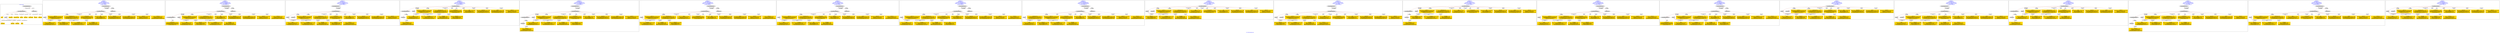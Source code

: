 digraph n0 {
fontcolor="blue"
remincross="true"
label="s27-s-the-huntington.json"
subgraph cluster_0 {
label="1-correct model"
n2[style="filled",color="white",fillcolor="lightgray",label="CulturalHeritageObject1"];
n3[shape="plaintext",style="filled",fillcolor="gold",label="date"];
n4[style="filled",color="white",fillcolor="lightgray",label="Person1"];
n5[shape="plaintext",style="filled",fillcolor="gold",label="description"];
n6[shape="plaintext",style="filled",fillcolor="gold",label="dimensions_inch"];
n7[shape="plaintext",style="filled",fillcolor="gold",label="medium"];
n8[shape="plaintext",style="filled",fillcolor="gold",label="credit_line"];
n9[shape="plaintext",style="filled",fillcolor="gold",label="Artwork_Title"];
n10[shape="plaintext",style="filled",fillcolor="gold",label="object_no"];
n11[shape="plaintext",style="filled",fillcolor="gold",label="nationality"];
n12[shape="plaintext",style="filled",fillcolor="gold",label="birth_date"];
n13[shape="plaintext",style="filled",fillcolor="gold",label="death_date"];
n14[shape="plaintext",style="filled",fillcolor="gold",label="name"];
n15[style="filled",color="white",fillcolor="lightgray",label="EuropeanaAggregation1"];
n16[style="filled",color="white",fillcolor="lightgray",label="WebResource1"];
n17[shape="plaintext",style="filled",fillcolor="gold",label="image_url"];
}
subgraph cluster_1 {
label="candidate 0\nlink coherence:1.0\nnode coherence:1.0\nconfidence:0.5548396267137661\nmapping score:0.6432798755712553\ncost:14.99948\n-precision:1.0-recall:1.0"
n19[style="filled",color="white",fillcolor="lightgray",label="CulturalHeritageObject1"];
n20[style="filled",color="white",fillcolor="lightgray",label="Person1"];
n21[style="filled",color="white",fillcolor="lightgray",label="EuropeanaAggregation1"];
n22[style="filled",color="white",fillcolor="lightgray",label="WebResource1"];
n23[shape="plaintext",style="filled",fillcolor="gold",label="object_no\n[CulturalHeritageObject,accessionNumber,0.723]\n[CulturalHeritageObject,provenance,0.249]\n[CulturalHeritageObject,extent,0.029]\n[WebResource,classLink,0.0]"];
n24[shape="plaintext",style="filled",fillcolor="gold",label="dimensions_inch\n[CulturalHeritageObject,extent,0.581]\n[CulturalHeritageObject,accessionNumber,0.179]\n[CulturalHeritageObject,medium,0.139]\n[CulturalHeritageObject,description,0.101]"];
n25[shape="plaintext",style="filled",fillcolor="gold",label="image_url\n[WebResource,classLink,0.557]\n[Document,classLink,0.305]\n[CulturalHeritageObject,medium,0.1]\n[CulturalHeritageObject,description,0.038]"];
n26[shape="plaintext",style="filled",fillcolor="gold",label="Artwork_Title\n[CulturalHeritageObject,title,0.393]\n[CulturalHeritageObject,description,0.33]\n[Person,biographicalInformation,0.176]\n[Concept,prefLabel,0.101]"];
n27[shape="plaintext",style="filled",fillcolor="gold",label="date\n[CulturalHeritageObject,created,0.574]\n[Person,dateOfBirth,0.173]\n[Person,dateOfDeath,0.155]\n[CulturalHeritageObject,title,0.097]"];
n28[shape="plaintext",style="filled",fillcolor="gold",label="name\n[Person,nameOfThePerson,0.458]\n[Document,classLink,0.207]\n[CulturalHeritageObject,provenance,0.205]\n[CulturalHeritageObject,title,0.13]"];
n29[shape="plaintext",style="filled",fillcolor="gold",label="description\n[CulturalHeritageObject,description,0.749]\n[Person,biographicalInformation,0.174]\n[CulturalHeritageObject,title,0.058]\n[CulturalHeritageObject,provenance,0.018]"];
n30[shape="plaintext",style="filled",fillcolor="gold",label="death_date\n[CulturalHeritageObject,created,0.369]\n[Person,dateOfDeath,0.318]\n[Person,dateOfBirth,0.257]\n[CulturalHeritageObject,title,0.056]"];
n31[shape="plaintext",style="filled",fillcolor="gold",label="nationality\n[Person,countryAssociatedWithThePerson,0.764]\n[Concept,prefLabel,0.104]\n[CulturalHeritageObject,provenance,0.08]\n[CulturalHeritageObject,title,0.051]"];
n32[shape="plaintext",style="filled",fillcolor="gold",label="medium\n[CulturalHeritageObject,medium,0.749]\n[CulturalHeritageObject,description,0.128]\n[CulturalHeritageObject,extent,0.072]\n[Person,biographicalInformation,0.052]"];
n33[shape="plaintext",style="filled",fillcolor="gold",label="credit_line\n[CulturalHeritageObject,provenance,0.422]\n[Document,classLink,0.229]\n[WebResource,classLink,0.2]\n[CulturalHeritageObject,description,0.149]"];
n34[shape="plaintext",style="filled",fillcolor="gold",label="birth_date\n[Person,dateOfBirth,0.369]\n[Person,dateOfDeath,0.33]\n[CulturalHeritageObject,created,0.251]\n[Person,biographicalInformation,0.05]"];
}
subgraph cluster_2 {
label="candidate 1\nlink coherence:1.0\nnode coherence:1.0\nconfidence:0.5548396267137661\nmapping score:0.6293909866823665\ncost:15.99945\n-precision:0.88-recall:0.93"
n36[style="filled",color="white",fillcolor="lightgray",label="CulturalHeritageObject1"];
n37[style="filled",color="white",fillcolor="lightgray",label="CulturalHeritageObject2"];
n38[style="filled",color="white",fillcolor="lightgray",label="Person1"];
n39[style="filled",color="white",fillcolor="lightgray",label="EuropeanaAggregation1"];
n40[style="filled",color="white",fillcolor="lightgray",label="WebResource1"];
n41[shape="plaintext",style="filled",fillcolor="gold",label="object_no\n[CulturalHeritageObject,accessionNumber,0.723]\n[CulturalHeritageObject,provenance,0.249]\n[CulturalHeritageObject,extent,0.029]\n[WebResource,classLink,0.0]"];
n42[shape="plaintext",style="filled",fillcolor="gold",label="dimensions_inch\n[CulturalHeritageObject,extent,0.581]\n[CulturalHeritageObject,accessionNumber,0.179]\n[CulturalHeritageObject,medium,0.139]\n[CulturalHeritageObject,description,0.101]"];
n43[shape="plaintext",style="filled",fillcolor="gold",label="image_url\n[WebResource,classLink,0.557]\n[Document,classLink,0.305]\n[CulturalHeritageObject,medium,0.1]\n[CulturalHeritageObject,description,0.038]"];
n44[shape="plaintext",style="filled",fillcolor="gold",label="Artwork_Title\n[CulturalHeritageObject,title,0.393]\n[CulturalHeritageObject,description,0.33]\n[Person,biographicalInformation,0.176]\n[Concept,prefLabel,0.101]"];
n45[shape="plaintext",style="filled",fillcolor="gold",label="date\n[CulturalHeritageObject,created,0.574]\n[Person,dateOfBirth,0.173]\n[Person,dateOfDeath,0.155]\n[CulturalHeritageObject,title,0.097]"];
n46[shape="plaintext",style="filled",fillcolor="gold",label="name\n[Person,nameOfThePerson,0.458]\n[Document,classLink,0.207]\n[CulturalHeritageObject,provenance,0.205]\n[CulturalHeritageObject,title,0.13]"];
n47[shape="plaintext",style="filled",fillcolor="gold",label="description\n[CulturalHeritageObject,description,0.749]\n[Person,biographicalInformation,0.174]\n[CulturalHeritageObject,title,0.058]\n[CulturalHeritageObject,provenance,0.018]"];
n48[shape="plaintext",style="filled",fillcolor="gold",label="death_date\n[CulturalHeritageObject,created,0.369]\n[Person,dateOfDeath,0.318]\n[Person,dateOfBirth,0.257]\n[CulturalHeritageObject,title,0.056]"];
n49[shape="plaintext",style="filled",fillcolor="gold",label="nationality\n[Person,countryAssociatedWithThePerson,0.764]\n[Concept,prefLabel,0.104]\n[CulturalHeritageObject,provenance,0.08]\n[CulturalHeritageObject,title,0.051]"];
n50[shape="plaintext",style="filled",fillcolor="gold",label="medium\n[CulturalHeritageObject,medium,0.749]\n[CulturalHeritageObject,description,0.128]\n[CulturalHeritageObject,extent,0.072]\n[Person,biographicalInformation,0.052]"];
n51[shape="plaintext",style="filled",fillcolor="gold",label="credit_line\n[CulturalHeritageObject,provenance,0.422]\n[Document,classLink,0.229]\n[WebResource,classLink,0.2]\n[CulturalHeritageObject,description,0.149]"];
n52[shape="plaintext",style="filled",fillcolor="gold",label="birth_date\n[Person,dateOfBirth,0.369]\n[Person,dateOfDeath,0.33]\n[CulturalHeritageObject,created,0.251]\n[Person,biographicalInformation,0.05]"];
}
subgraph cluster_3 {
label="candidate 10\nlink coherence:1.0\nnode coherence:1.0\nconfidence:0.5254094840411053\nmapping score:0.6334698280137018\ncost:14.99961\n-precision:0.73-recall:0.73"
n54[style="filled",color="white",fillcolor="lightgray",label="CulturalHeritageObject1"];
n55[style="filled",color="white",fillcolor="lightgray",label="Person1"];
n56[style="filled",color="white",fillcolor="lightgray",label="Document1"];
n57[style="filled",color="white",fillcolor="lightgray",label="EuropeanaAggregation1"];
n58[shape="plaintext",style="filled",fillcolor="gold",label="object_no\n[CulturalHeritageObject,accessionNumber,0.723]\n[CulturalHeritageObject,provenance,0.249]\n[CulturalHeritageObject,extent,0.029]\n[WebResource,classLink,0.0]"];
n59[shape="plaintext",style="filled",fillcolor="gold",label="dimensions_inch\n[CulturalHeritageObject,extent,0.581]\n[CulturalHeritageObject,accessionNumber,0.179]\n[CulturalHeritageObject,medium,0.139]\n[CulturalHeritageObject,description,0.101]"];
n60[shape="plaintext",style="filled",fillcolor="gold",label="Artwork_Title\n[CulturalHeritageObject,title,0.393]\n[CulturalHeritageObject,description,0.33]\n[Person,biographicalInformation,0.176]\n[Concept,prefLabel,0.101]"];
n61[shape="plaintext",style="filled",fillcolor="gold",label="date\n[CulturalHeritageObject,created,0.574]\n[Person,dateOfBirth,0.173]\n[Person,dateOfDeath,0.155]\n[CulturalHeritageObject,title,0.097]"];
n62[shape="plaintext",style="filled",fillcolor="gold",label="name\n[Person,nameOfThePerson,0.458]\n[Document,classLink,0.207]\n[CulturalHeritageObject,provenance,0.205]\n[CulturalHeritageObject,title,0.13]"];
n63[shape="plaintext",style="filled",fillcolor="gold",label="image_url\n[WebResource,classLink,0.557]\n[Document,classLink,0.305]\n[CulturalHeritageObject,medium,0.1]\n[CulturalHeritageObject,description,0.038]"];
n64[shape="plaintext",style="filled",fillcolor="gold",label="description\n[CulturalHeritageObject,description,0.749]\n[Person,biographicalInformation,0.174]\n[CulturalHeritageObject,title,0.058]\n[CulturalHeritageObject,provenance,0.018]"];
n65[shape="plaintext",style="filled",fillcolor="gold",label="nationality\n[Person,countryAssociatedWithThePerson,0.764]\n[Concept,prefLabel,0.104]\n[CulturalHeritageObject,provenance,0.08]\n[CulturalHeritageObject,title,0.051]"];
n66[shape="plaintext",style="filled",fillcolor="gold",label="medium\n[CulturalHeritageObject,medium,0.749]\n[CulturalHeritageObject,description,0.128]\n[CulturalHeritageObject,extent,0.072]\n[Person,biographicalInformation,0.052]"];
n67[shape="plaintext",style="filled",fillcolor="gold",label="birth_date\n[Person,dateOfBirth,0.369]\n[Person,dateOfDeath,0.33]\n[CulturalHeritageObject,created,0.251]\n[Person,biographicalInformation,0.05]"];
n68[shape="plaintext",style="filled",fillcolor="gold",label="death_date\n[CulturalHeritageObject,created,0.369]\n[Person,dateOfDeath,0.318]\n[Person,dateOfBirth,0.257]\n[CulturalHeritageObject,title,0.056]"];
n69[shape="plaintext",style="filled",fillcolor="gold",label="credit_line\n[CulturalHeritageObject,provenance,0.422]\n[Document,classLink,0.229]\n[WebResource,classLink,0.2]\n[CulturalHeritageObject,description,0.149]"];
}
subgraph cluster_4 {
label="candidate 11\nlink coherence:1.0\nnode coherence:1.0\nconfidence:0.5254094840411053\nmapping score:0.6334698280137018\ncost:14.99976\n-precision:0.67-recall:0.67"
n71[style="filled",color="white",fillcolor="lightgray",label="CulturalHeritageObject1"];
n72[style="filled",color="white",fillcolor="lightgray",label="CulturalHeritageObject2"];
n73[style="filled",color="white",fillcolor="lightgray",label="Person1"];
n74[style="filled",color="white",fillcolor="lightgray",label="Document2"];
n75[shape="plaintext",style="filled",fillcolor="gold",label="object_no\n[CulturalHeritageObject,accessionNumber,0.723]\n[CulturalHeritageObject,provenance,0.249]\n[CulturalHeritageObject,extent,0.029]\n[WebResource,classLink,0.0]"];
n76[shape="plaintext",style="filled",fillcolor="gold",label="dimensions_inch\n[CulturalHeritageObject,extent,0.581]\n[CulturalHeritageObject,accessionNumber,0.179]\n[CulturalHeritageObject,medium,0.139]\n[CulturalHeritageObject,description,0.101]"];
n77[shape="plaintext",style="filled",fillcolor="gold",label="image_url\n[WebResource,classLink,0.557]\n[Document,classLink,0.305]\n[CulturalHeritageObject,medium,0.1]\n[CulturalHeritageObject,description,0.038]"];
n78[shape="plaintext",style="filled",fillcolor="gold",label="Artwork_Title\n[CulturalHeritageObject,title,0.393]\n[CulturalHeritageObject,description,0.33]\n[Person,biographicalInformation,0.176]\n[Concept,prefLabel,0.101]"];
n79[shape="plaintext",style="filled",fillcolor="gold",label="date\n[CulturalHeritageObject,created,0.574]\n[Person,dateOfBirth,0.173]\n[Person,dateOfDeath,0.155]\n[CulturalHeritageObject,title,0.097]"];
n80[shape="plaintext",style="filled",fillcolor="gold",label="name\n[Person,nameOfThePerson,0.458]\n[Document,classLink,0.207]\n[CulturalHeritageObject,provenance,0.205]\n[CulturalHeritageObject,title,0.13]"];
n81[shape="plaintext",style="filled",fillcolor="gold",label="description\n[CulturalHeritageObject,description,0.749]\n[Person,biographicalInformation,0.174]\n[CulturalHeritageObject,title,0.058]\n[CulturalHeritageObject,provenance,0.018]"];
n82[shape="plaintext",style="filled",fillcolor="gold",label="nationality\n[Person,countryAssociatedWithThePerson,0.764]\n[Concept,prefLabel,0.104]\n[CulturalHeritageObject,provenance,0.08]\n[CulturalHeritageObject,title,0.051]"];
n83[shape="plaintext",style="filled",fillcolor="gold",label="medium\n[CulturalHeritageObject,medium,0.749]\n[CulturalHeritageObject,description,0.128]\n[CulturalHeritageObject,extent,0.072]\n[Person,biographicalInformation,0.052]"];
n84[shape="plaintext",style="filled",fillcolor="gold",label="birth_date\n[Person,dateOfBirth,0.369]\n[Person,dateOfDeath,0.33]\n[CulturalHeritageObject,created,0.251]\n[Person,biographicalInformation,0.05]"];
n85[shape="plaintext",style="filled",fillcolor="gold",label="death_date\n[CulturalHeritageObject,created,0.369]\n[Person,dateOfDeath,0.318]\n[Person,dateOfBirth,0.257]\n[CulturalHeritageObject,title,0.056]"];
n86[shape="plaintext",style="filled",fillcolor="gold",label="credit_line\n[CulturalHeritageObject,provenance,0.422]\n[Document,classLink,0.229]\n[WebResource,classLink,0.2]\n[CulturalHeritageObject,description,0.149]"];
}
subgraph cluster_5 {
label="candidate 12\nlink coherence:1.0\nnode coherence:1.0\nconfidence:0.5254094840411053\nmapping score:0.6334698280137018\ncost:15.9996\n-precision:0.69-recall:0.73"
n88[style="filled",color="white",fillcolor="lightgray",label="CulturalHeritageObject1"];
n89[style="filled",color="white",fillcolor="lightgray",label="CulturalHeritageObject2"];
n90[style="filled",color="white",fillcolor="lightgray",label="Person1"];
n91[style="filled",color="white",fillcolor="lightgray",label="Document2"];
n92[style="filled",color="white",fillcolor="lightgray",label="EuropeanaAggregation1"];
n93[shape="plaintext",style="filled",fillcolor="gold",label="object_no\n[CulturalHeritageObject,accessionNumber,0.723]\n[CulturalHeritageObject,provenance,0.249]\n[CulturalHeritageObject,extent,0.029]\n[WebResource,classLink,0.0]"];
n94[shape="plaintext",style="filled",fillcolor="gold",label="dimensions_inch\n[CulturalHeritageObject,extent,0.581]\n[CulturalHeritageObject,accessionNumber,0.179]\n[CulturalHeritageObject,medium,0.139]\n[CulturalHeritageObject,description,0.101]"];
n95[shape="plaintext",style="filled",fillcolor="gold",label="image_url\n[WebResource,classLink,0.557]\n[Document,classLink,0.305]\n[CulturalHeritageObject,medium,0.1]\n[CulturalHeritageObject,description,0.038]"];
n96[shape="plaintext",style="filled",fillcolor="gold",label="Artwork_Title\n[CulturalHeritageObject,title,0.393]\n[CulturalHeritageObject,description,0.33]\n[Person,biographicalInformation,0.176]\n[Concept,prefLabel,0.101]"];
n97[shape="plaintext",style="filled",fillcolor="gold",label="date\n[CulturalHeritageObject,created,0.574]\n[Person,dateOfBirth,0.173]\n[Person,dateOfDeath,0.155]\n[CulturalHeritageObject,title,0.097]"];
n98[shape="plaintext",style="filled",fillcolor="gold",label="name\n[Person,nameOfThePerson,0.458]\n[Document,classLink,0.207]\n[CulturalHeritageObject,provenance,0.205]\n[CulturalHeritageObject,title,0.13]"];
n99[shape="plaintext",style="filled",fillcolor="gold",label="description\n[CulturalHeritageObject,description,0.749]\n[Person,biographicalInformation,0.174]\n[CulturalHeritageObject,title,0.058]\n[CulturalHeritageObject,provenance,0.018]"];
n100[shape="plaintext",style="filled",fillcolor="gold",label="nationality\n[Person,countryAssociatedWithThePerson,0.764]\n[Concept,prefLabel,0.104]\n[CulturalHeritageObject,provenance,0.08]\n[CulturalHeritageObject,title,0.051]"];
n101[shape="plaintext",style="filled",fillcolor="gold",label="medium\n[CulturalHeritageObject,medium,0.749]\n[CulturalHeritageObject,description,0.128]\n[CulturalHeritageObject,extent,0.072]\n[Person,biographicalInformation,0.052]"];
n102[shape="plaintext",style="filled",fillcolor="gold",label="birth_date\n[Person,dateOfBirth,0.369]\n[Person,dateOfDeath,0.33]\n[CulturalHeritageObject,created,0.251]\n[Person,biographicalInformation,0.05]"];
n103[shape="plaintext",style="filled",fillcolor="gold",label="death_date\n[CulturalHeritageObject,created,0.369]\n[Person,dateOfDeath,0.318]\n[Person,dateOfBirth,0.257]\n[CulturalHeritageObject,title,0.056]"];
n104[shape="plaintext",style="filled",fillcolor="gold",label="credit_line\n[CulturalHeritageObject,provenance,0.422]\n[Document,classLink,0.229]\n[WebResource,classLink,0.2]\n[CulturalHeritageObject,description,0.149]"];
}
subgraph cluster_6 {
label="candidate 13\nlink coherence:1.0\nnode coherence:1.0\nconfidence:0.5252746589426236\nmapping score:0.6334248863142079\ncost:14.99948\n-precision:0.8-recall:0.8"
n106[style="filled",color="white",fillcolor="lightgray",label="CulturalHeritageObject1"];
n107[style="filled",color="white",fillcolor="lightgray",label="Person1"];
n108[style="filled",color="white",fillcolor="lightgray",label="EuropeanaAggregation1"];
n109[style="filled",color="white",fillcolor="lightgray",label="WebResource1"];
n110[shape="plaintext",style="filled",fillcolor="gold",label="object_no\n[CulturalHeritageObject,accessionNumber,0.723]\n[CulturalHeritageObject,provenance,0.249]\n[CulturalHeritageObject,extent,0.029]\n[WebResource,classLink,0.0]"];
n111[shape="plaintext",style="filled",fillcolor="gold",label="dimensions_inch\n[CulturalHeritageObject,extent,0.581]\n[CulturalHeritageObject,accessionNumber,0.179]\n[CulturalHeritageObject,medium,0.139]\n[CulturalHeritageObject,description,0.101]"];
n112[shape="plaintext",style="filled",fillcolor="gold",label="name\n[Person,nameOfThePerson,0.458]\n[Document,classLink,0.207]\n[CulturalHeritageObject,provenance,0.205]\n[CulturalHeritageObject,title,0.13]"];
n113[shape="plaintext",style="filled",fillcolor="gold",label="image_url\n[WebResource,classLink,0.557]\n[Document,classLink,0.305]\n[CulturalHeritageObject,medium,0.1]\n[CulturalHeritageObject,description,0.038]"];
n114[shape="plaintext",style="filled",fillcolor="gold",label="Artwork_Title\n[CulturalHeritageObject,title,0.393]\n[CulturalHeritageObject,description,0.33]\n[Person,biographicalInformation,0.176]\n[Concept,prefLabel,0.101]"];
n115[shape="plaintext",style="filled",fillcolor="gold",label="date\n[CulturalHeritageObject,created,0.574]\n[Person,dateOfBirth,0.173]\n[Person,dateOfDeath,0.155]\n[CulturalHeritageObject,title,0.097]"];
n116[shape="plaintext",style="filled",fillcolor="gold",label="description\n[CulturalHeritageObject,description,0.749]\n[Person,biographicalInformation,0.174]\n[CulturalHeritageObject,title,0.058]\n[CulturalHeritageObject,provenance,0.018]"];
n117[shape="plaintext",style="filled",fillcolor="gold",label="nationality\n[Person,countryAssociatedWithThePerson,0.764]\n[Concept,prefLabel,0.104]\n[CulturalHeritageObject,provenance,0.08]\n[CulturalHeritageObject,title,0.051]"];
n118[shape="plaintext",style="filled",fillcolor="gold",label="medium\n[CulturalHeritageObject,medium,0.749]\n[CulturalHeritageObject,description,0.128]\n[CulturalHeritageObject,extent,0.072]\n[Person,biographicalInformation,0.052]"];
n119[shape="plaintext",style="filled",fillcolor="gold",label="birth_date\n[Person,dateOfBirth,0.369]\n[Person,dateOfDeath,0.33]\n[CulturalHeritageObject,created,0.251]\n[Person,biographicalInformation,0.05]"];
n120[shape="plaintext",style="filled",fillcolor="gold",label="death_date\n[CulturalHeritageObject,created,0.369]\n[Person,dateOfDeath,0.318]\n[Person,dateOfBirth,0.257]\n[CulturalHeritageObject,title,0.056]"];
n121[shape="plaintext",style="filled",fillcolor="gold",label="credit_line\n[CulturalHeritageObject,provenance,0.422]\n[Document,classLink,0.229]\n[WebResource,classLink,0.2]\n[CulturalHeritageObject,description,0.149]"];
}
subgraph cluster_7 {
label="candidate 14\nlink coherence:1.0\nnode coherence:1.0\nconfidence:0.5241973917640442\nmapping score:0.6330657972546815\ncost:14.99948\n-precision:0.87-recall:0.87"
n123[style="filled",color="white",fillcolor="lightgray",label="CulturalHeritageObject1"];
n124[style="filled",color="white",fillcolor="lightgray",label="Person1"];
n125[style="filled",color="white",fillcolor="lightgray",label="EuropeanaAggregation1"];
n126[style="filled",color="white",fillcolor="lightgray",label="WebResource1"];
n127[shape="plaintext",style="filled",fillcolor="gold",label="object_no\n[CulturalHeritageObject,accessionNumber,0.723]\n[CulturalHeritageObject,provenance,0.249]\n[CulturalHeritageObject,extent,0.029]\n[WebResource,classLink,0.0]"];
n128[shape="plaintext",style="filled",fillcolor="gold",label="dimensions_inch\n[CulturalHeritageObject,extent,0.581]\n[CulturalHeritageObject,accessionNumber,0.179]\n[CulturalHeritageObject,medium,0.139]\n[CulturalHeritageObject,description,0.101]"];
n129[shape="plaintext",style="filled",fillcolor="gold",label="image_url\n[WebResource,classLink,0.557]\n[Document,classLink,0.305]\n[CulturalHeritageObject,medium,0.1]\n[CulturalHeritageObject,description,0.038]"];
n130[shape="plaintext",style="filled",fillcolor="gold",label="Artwork_Title\n[CulturalHeritageObject,title,0.393]\n[CulturalHeritageObject,description,0.33]\n[Person,biographicalInformation,0.176]\n[Concept,prefLabel,0.101]"];
n131[shape="plaintext",style="filled",fillcolor="gold",label="death_date\n[CulturalHeritageObject,created,0.369]\n[Person,dateOfDeath,0.318]\n[Person,dateOfBirth,0.257]\n[CulturalHeritageObject,title,0.056]"];
n132[shape="plaintext",style="filled",fillcolor="gold",label="name\n[Person,nameOfThePerson,0.458]\n[Document,classLink,0.207]\n[CulturalHeritageObject,provenance,0.205]\n[CulturalHeritageObject,title,0.13]"];
n133[shape="plaintext",style="filled",fillcolor="gold",label="description\n[CulturalHeritageObject,description,0.749]\n[Person,biographicalInformation,0.174]\n[CulturalHeritageObject,title,0.058]\n[CulturalHeritageObject,provenance,0.018]"];
n134[shape="plaintext",style="filled",fillcolor="gold",label="nationality\n[Person,countryAssociatedWithThePerson,0.764]\n[Concept,prefLabel,0.104]\n[CulturalHeritageObject,provenance,0.08]\n[CulturalHeritageObject,title,0.051]"];
n135[shape="plaintext",style="filled",fillcolor="gold",label="medium\n[CulturalHeritageObject,medium,0.749]\n[CulturalHeritageObject,description,0.128]\n[CulturalHeritageObject,extent,0.072]\n[Person,biographicalInformation,0.052]"];
n136[shape="plaintext",style="filled",fillcolor="gold",label="date\n[CulturalHeritageObject,created,0.574]\n[Person,dateOfBirth,0.173]\n[Person,dateOfDeath,0.155]\n[CulturalHeritageObject,title,0.097]"];
n137[shape="plaintext",style="filled",fillcolor="gold",label="credit_line\n[CulturalHeritageObject,provenance,0.422]\n[Document,classLink,0.229]\n[WebResource,classLink,0.2]\n[CulturalHeritageObject,description,0.149]"];
n138[shape="plaintext",style="filled",fillcolor="gold",label="birth_date\n[Person,dateOfBirth,0.369]\n[Person,dateOfDeath,0.33]\n[CulturalHeritageObject,created,0.251]\n[Person,biographicalInformation,0.05]"];
}
subgraph cluster_8 {
label="candidate 15\nlink coherence:1.0\nnode coherence:1.0\nconfidence:0.5223919887012313\nmapping score:0.6324639962337438\ncost:14.99948\n-precision:0.8-recall:0.8"
n140[style="filled",color="white",fillcolor="lightgray",label="CulturalHeritageObject1"];
n141[style="filled",color="white",fillcolor="lightgray",label="Person1"];
n142[style="filled",color="white",fillcolor="lightgray",label="EuropeanaAggregation1"];
n143[style="filled",color="white",fillcolor="lightgray",label="WebResource1"];
n144[shape="plaintext",style="filled",fillcolor="gold",label="object_no\n[CulturalHeritageObject,accessionNumber,0.723]\n[CulturalHeritageObject,provenance,0.249]\n[CulturalHeritageObject,extent,0.029]\n[WebResource,classLink,0.0]"];
n145[shape="plaintext",style="filled",fillcolor="gold",label="dimensions_inch\n[CulturalHeritageObject,extent,0.581]\n[CulturalHeritageObject,accessionNumber,0.179]\n[CulturalHeritageObject,medium,0.139]\n[CulturalHeritageObject,description,0.101]"];
n146[shape="plaintext",style="filled",fillcolor="gold",label="image_url\n[WebResource,classLink,0.557]\n[Document,classLink,0.305]\n[CulturalHeritageObject,medium,0.1]\n[CulturalHeritageObject,description,0.038]"];
n147[shape="plaintext",style="filled",fillcolor="gold",label="Artwork_Title\n[CulturalHeritageObject,title,0.393]\n[CulturalHeritageObject,description,0.33]\n[Person,biographicalInformation,0.176]\n[Concept,prefLabel,0.101]"];
n148[shape="plaintext",style="filled",fillcolor="gold",label="death_date\n[CulturalHeritageObject,created,0.369]\n[Person,dateOfDeath,0.318]\n[Person,dateOfBirth,0.257]\n[CulturalHeritageObject,title,0.056]"];
n149[shape="plaintext",style="filled",fillcolor="gold",label="name\n[Person,nameOfThePerson,0.458]\n[Document,classLink,0.207]\n[CulturalHeritageObject,provenance,0.205]\n[CulturalHeritageObject,title,0.13]"];
n150[shape="plaintext",style="filled",fillcolor="gold",label="description\n[CulturalHeritageObject,description,0.749]\n[Person,biographicalInformation,0.174]\n[CulturalHeritageObject,title,0.058]\n[CulturalHeritageObject,provenance,0.018]"];
n151[shape="plaintext",style="filled",fillcolor="gold",label="nationality\n[Person,countryAssociatedWithThePerson,0.764]\n[Concept,prefLabel,0.104]\n[CulturalHeritageObject,provenance,0.08]\n[CulturalHeritageObject,title,0.051]"];
n152[shape="plaintext",style="filled",fillcolor="gold",label="medium\n[CulturalHeritageObject,medium,0.749]\n[CulturalHeritageObject,description,0.128]\n[CulturalHeritageObject,extent,0.072]\n[Person,biographicalInformation,0.052]"];
n153[shape="plaintext",style="filled",fillcolor="gold",label="birth_date\n[Person,dateOfBirth,0.369]\n[Person,dateOfDeath,0.33]\n[CulturalHeritageObject,created,0.251]\n[Person,biographicalInformation,0.05]"];
n154[shape="plaintext",style="filled",fillcolor="gold",label="date\n[CulturalHeritageObject,created,0.574]\n[Person,dateOfBirth,0.173]\n[Person,dateOfDeath,0.155]\n[CulturalHeritageObject,title,0.097]"];
n155[shape="plaintext",style="filled",fillcolor="gold",label="credit_line\n[CulturalHeritageObject,provenance,0.422]\n[Document,classLink,0.229]\n[WebResource,classLink,0.2]\n[CulturalHeritageObject,description,0.149]"];
}
subgraph cluster_9 {
label="candidate 16\nlink coherence:1.0\nnode coherence:1.0\nconfidence:0.5153369869828089\nmapping score:0.6301123289942696\ncost:14.99948\n-precision:0.93-recall:0.93"
n157[style="filled",color="white",fillcolor="lightgray",label="CulturalHeritageObject1"];
n158[style="filled",color="white",fillcolor="lightgray",label="Person1"];
n159[style="filled",color="white",fillcolor="lightgray",label="EuropeanaAggregation1"];
n160[style="filled",color="white",fillcolor="lightgray",label="WebResource1"];
n161[shape="plaintext",style="filled",fillcolor="gold",label="dimensions_inch\n[CulturalHeritageObject,extent,0.581]\n[CulturalHeritageObject,accessionNumber,0.179]\n[CulturalHeritageObject,medium,0.139]\n[CulturalHeritageObject,description,0.101]"];
n162[shape="plaintext",style="filled",fillcolor="gold",label="object_no\n[CulturalHeritageObject,accessionNumber,0.723]\n[CulturalHeritageObject,provenance,0.249]\n[CulturalHeritageObject,extent,0.029]\n[WebResource,classLink,0.0]"];
n163[shape="plaintext",style="filled",fillcolor="gold",label="image_url\n[WebResource,classLink,0.557]\n[Document,classLink,0.305]\n[CulturalHeritageObject,medium,0.1]\n[CulturalHeritageObject,description,0.038]"];
n164[shape="plaintext",style="filled",fillcolor="gold",label="Artwork_Title\n[CulturalHeritageObject,title,0.393]\n[CulturalHeritageObject,description,0.33]\n[Person,biographicalInformation,0.176]\n[Concept,prefLabel,0.101]"];
n165[shape="plaintext",style="filled",fillcolor="gold",label="date\n[CulturalHeritageObject,created,0.574]\n[Person,dateOfBirth,0.173]\n[Person,dateOfDeath,0.155]\n[CulturalHeritageObject,title,0.097]"];
n166[shape="plaintext",style="filled",fillcolor="gold",label="name\n[Person,nameOfThePerson,0.458]\n[Document,classLink,0.207]\n[CulturalHeritageObject,provenance,0.205]\n[CulturalHeritageObject,title,0.13]"];
n167[shape="plaintext",style="filled",fillcolor="gold",label="description\n[CulturalHeritageObject,description,0.749]\n[Person,biographicalInformation,0.174]\n[CulturalHeritageObject,title,0.058]\n[CulturalHeritageObject,provenance,0.018]"];
n168[shape="plaintext",style="filled",fillcolor="gold",label="death_date\n[CulturalHeritageObject,created,0.369]\n[Person,dateOfDeath,0.318]\n[Person,dateOfBirth,0.257]\n[CulturalHeritageObject,title,0.056]"];
n169[shape="plaintext",style="filled",fillcolor="gold",label="nationality\n[Person,countryAssociatedWithThePerson,0.764]\n[Concept,prefLabel,0.104]\n[CulturalHeritageObject,provenance,0.08]\n[CulturalHeritageObject,title,0.051]"];
n170[shape="plaintext",style="filled",fillcolor="gold",label="medium\n[CulturalHeritageObject,medium,0.749]\n[CulturalHeritageObject,description,0.128]\n[CulturalHeritageObject,extent,0.072]\n[Person,biographicalInformation,0.052]"];
n171[shape="plaintext",style="filled",fillcolor="gold",label="credit_line\n[CulturalHeritageObject,provenance,0.422]\n[Document,classLink,0.229]\n[WebResource,classLink,0.2]\n[CulturalHeritageObject,description,0.149]"];
n172[shape="plaintext",style="filled",fillcolor="gold",label="birth_date\n[Person,dateOfBirth,0.369]\n[Person,dateOfDeath,0.33]\n[CulturalHeritageObject,created,0.251]\n[Person,biographicalInformation,0.05]"];
}
subgraph cluster_10 {
label="candidate 17\nlink coherence:1.0\nnode coherence:1.0\nconfidence:0.512680152203956\nmapping score:0.6292267174013187\ncost:13.99977\n-precision:0.79-recall:0.73"
n174[style="filled",color="white",fillcolor="lightgray",label="CulturalHeritageObject1"];
n175[style="filled",color="white",fillcolor="lightgray",label="Person1"];
n176[style="filled",color="white",fillcolor="lightgray",label="Document1"];
n177[shape="plaintext",style="filled",fillcolor="gold",label="object_no\n[CulturalHeritageObject,accessionNumber,0.723]\n[CulturalHeritageObject,provenance,0.249]\n[CulturalHeritageObject,extent,0.029]\n[WebResource,classLink,0.0]"];
n178[shape="plaintext",style="filled",fillcolor="gold",label="dimensions_inch\n[CulturalHeritageObject,extent,0.581]\n[CulturalHeritageObject,accessionNumber,0.179]\n[CulturalHeritageObject,medium,0.139]\n[CulturalHeritageObject,description,0.101]"];
n179[shape="plaintext",style="filled",fillcolor="gold",label="name\n[Person,nameOfThePerson,0.458]\n[Document,classLink,0.207]\n[CulturalHeritageObject,provenance,0.205]\n[CulturalHeritageObject,title,0.13]"];
n180[shape="plaintext",style="filled",fillcolor="gold",label="Artwork_Title\n[CulturalHeritageObject,title,0.393]\n[CulturalHeritageObject,description,0.33]\n[Person,biographicalInformation,0.176]\n[Concept,prefLabel,0.101]"];
n181[shape="plaintext",style="filled",fillcolor="gold",label="date\n[CulturalHeritageObject,created,0.574]\n[Person,dateOfBirth,0.173]\n[Person,dateOfDeath,0.155]\n[CulturalHeritageObject,title,0.097]"];
n182[shape="plaintext",style="filled",fillcolor="gold",label="image_url\n[WebResource,classLink,0.557]\n[Document,classLink,0.305]\n[CulturalHeritageObject,medium,0.1]\n[CulturalHeritageObject,description,0.038]"];
n183[shape="plaintext",style="filled",fillcolor="gold",label="description\n[CulturalHeritageObject,description,0.749]\n[Person,biographicalInformation,0.174]\n[CulturalHeritageObject,title,0.058]\n[CulturalHeritageObject,provenance,0.018]"];
n184[shape="plaintext",style="filled",fillcolor="gold",label="death_date\n[CulturalHeritageObject,created,0.369]\n[Person,dateOfDeath,0.318]\n[Person,dateOfBirth,0.257]\n[CulturalHeritageObject,title,0.056]"];
n185[shape="plaintext",style="filled",fillcolor="gold",label="nationality\n[Person,countryAssociatedWithThePerson,0.764]\n[Concept,prefLabel,0.104]\n[CulturalHeritageObject,provenance,0.08]\n[CulturalHeritageObject,title,0.051]"];
n186[shape="plaintext",style="filled",fillcolor="gold",label="medium\n[CulturalHeritageObject,medium,0.749]\n[CulturalHeritageObject,description,0.128]\n[CulturalHeritageObject,extent,0.072]\n[Person,biographicalInformation,0.052]"];
n187[shape="plaintext",style="filled",fillcolor="gold",label="credit_line\n[CulturalHeritageObject,provenance,0.422]\n[Document,classLink,0.229]\n[WebResource,classLink,0.2]\n[CulturalHeritageObject,description,0.149]"];
n188[shape="plaintext",style="filled",fillcolor="gold",label="birth_date\n[Person,dateOfBirth,0.369]\n[Person,dateOfDeath,0.33]\n[CulturalHeritageObject,created,0.251]\n[Person,biographicalInformation,0.05]"];
}
subgraph cluster_11 {
label="candidate 18\nlink coherence:1.0\nnode coherence:1.0\nconfidence:0.512680152203956\nmapping score:0.6292267174013187\ncost:14.99961\n-precision:0.8-recall:0.8"
n190[style="filled",color="white",fillcolor="lightgray",label="CulturalHeritageObject1"];
n191[style="filled",color="white",fillcolor="lightgray",label="Person1"];
n192[style="filled",color="white",fillcolor="lightgray",label="Document1"];
n193[style="filled",color="white",fillcolor="lightgray",label="EuropeanaAggregation1"];
n194[shape="plaintext",style="filled",fillcolor="gold",label="object_no\n[CulturalHeritageObject,accessionNumber,0.723]\n[CulturalHeritageObject,provenance,0.249]\n[CulturalHeritageObject,extent,0.029]\n[WebResource,classLink,0.0]"];
n195[shape="plaintext",style="filled",fillcolor="gold",label="dimensions_inch\n[CulturalHeritageObject,extent,0.581]\n[CulturalHeritageObject,accessionNumber,0.179]\n[CulturalHeritageObject,medium,0.139]\n[CulturalHeritageObject,description,0.101]"];
n196[shape="plaintext",style="filled",fillcolor="gold",label="name\n[Person,nameOfThePerson,0.458]\n[Document,classLink,0.207]\n[CulturalHeritageObject,provenance,0.205]\n[CulturalHeritageObject,title,0.13]"];
n197[shape="plaintext",style="filled",fillcolor="gold",label="Artwork_Title\n[CulturalHeritageObject,title,0.393]\n[CulturalHeritageObject,description,0.33]\n[Person,biographicalInformation,0.176]\n[Concept,prefLabel,0.101]"];
n198[shape="plaintext",style="filled",fillcolor="gold",label="date\n[CulturalHeritageObject,created,0.574]\n[Person,dateOfBirth,0.173]\n[Person,dateOfDeath,0.155]\n[CulturalHeritageObject,title,0.097]"];
n199[shape="plaintext",style="filled",fillcolor="gold",label="image_url\n[WebResource,classLink,0.557]\n[Document,classLink,0.305]\n[CulturalHeritageObject,medium,0.1]\n[CulturalHeritageObject,description,0.038]"];
n200[shape="plaintext",style="filled",fillcolor="gold",label="description\n[CulturalHeritageObject,description,0.749]\n[Person,biographicalInformation,0.174]\n[CulturalHeritageObject,title,0.058]\n[CulturalHeritageObject,provenance,0.018]"];
n201[shape="plaintext",style="filled",fillcolor="gold",label="death_date\n[CulturalHeritageObject,created,0.369]\n[Person,dateOfDeath,0.318]\n[Person,dateOfBirth,0.257]\n[CulturalHeritageObject,title,0.056]"];
n202[shape="plaintext",style="filled",fillcolor="gold",label="nationality\n[Person,countryAssociatedWithThePerson,0.764]\n[Concept,prefLabel,0.104]\n[CulturalHeritageObject,provenance,0.08]\n[CulturalHeritageObject,title,0.051]"];
n203[shape="plaintext",style="filled",fillcolor="gold",label="medium\n[CulturalHeritageObject,medium,0.749]\n[CulturalHeritageObject,description,0.128]\n[CulturalHeritageObject,extent,0.072]\n[Person,biographicalInformation,0.052]"];
n204[shape="plaintext",style="filled",fillcolor="gold",label="credit_line\n[CulturalHeritageObject,provenance,0.422]\n[Document,classLink,0.229]\n[WebResource,classLink,0.2]\n[CulturalHeritageObject,description,0.149]"];
n205[shape="plaintext",style="filled",fillcolor="gold",label="birth_date\n[Person,dateOfBirth,0.369]\n[Person,dateOfDeath,0.33]\n[CulturalHeritageObject,created,0.251]\n[Person,biographicalInformation,0.05]"];
}
subgraph cluster_12 {
label="candidate 19\nlink coherence:1.0\nnode coherence:1.0\nconfidence:0.512680152203956\nmapping score:0.6292267174013187\ncost:14.99976\n-precision:0.73-recall:0.73"
n207[style="filled",color="white",fillcolor="lightgray",label="CulturalHeritageObject1"];
n208[style="filled",color="white",fillcolor="lightgray",label="CulturalHeritageObject2"];
n209[style="filled",color="white",fillcolor="lightgray",label="Person1"];
n210[style="filled",color="white",fillcolor="lightgray",label="Document2"];
n211[shape="plaintext",style="filled",fillcolor="gold",label="object_no\n[CulturalHeritageObject,accessionNumber,0.723]\n[CulturalHeritageObject,provenance,0.249]\n[CulturalHeritageObject,extent,0.029]\n[WebResource,classLink,0.0]"];
n212[shape="plaintext",style="filled",fillcolor="gold",label="dimensions_inch\n[CulturalHeritageObject,extent,0.581]\n[CulturalHeritageObject,accessionNumber,0.179]\n[CulturalHeritageObject,medium,0.139]\n[CulturalHeritageObject,description,0.101]"];
n213[shape="plaintext",style="filled",fillcolor="gold",label="name\n[Person,nameOfThePerson,0.458]\n[Document,classLink,0.207]\n[CulturalHeritageObject,provenance,0.205]\n[CulturalHeritageObject,title,0.13]"];
n214[shape="plaintext",style="filled",fillcolor="gold",label="image_url\n[WebResource,classLink,0.557]\n[Document,classLink,0.305]\n[CulturalHeritageObject,medium,0.1]\n[CulturalHeritageObject,description,0.038]"];
n215[shape="plaintext",style="filled",fillcolor="gold",label="Artwork_Title\n[CulturalHeritageObject,title,0.393]\n[CulturalHeritageObject,description,0.33]\n[Person,biographicalInformation,0.176]\n[Concept,prefLabel,0.101]"];
n216[shape="plaintext",style="filled",fillcolor="gold",label="date\n[CulturalHeritageObject,created,0.574]\n[Person,dateOfBirth,0.173]\n[Person,dateOfDeath,0.155]\n[CulturalHeritageObject,title,0.097]"];
n217[shape="plaintext",style="filled",fillcolor="gold",label="description\n[CulturalHeritageObject,description,0.749]\n[Person,biographicalInformation,0.174]\n[CulturalHeritageObject,title,0.058]\n[CulturalHeritageObject,provenance,0.018]"];
n218[shape="plaintext",style="filled",fillcolor="gold",label="death_date\n[CulturalHeritageObject,created,0.369]\n[Person,dateOfDeath,0.318]\n[Person,dateOfBirth,0.257]\n[CulturalHeritageObject,title,0.056]"];
n219[shape="plaintext",style="filled",fillcolor="gold",label="nationality\n[Person,countryAssociatedWithThePerson,0.764]\n[Concept,prefLabel,0.104]\n[CulturalHeritageObject,provenance,0.08]\n[CulturalHeritageObject,title,0.051]"];
n220[shape="plaintext",style="filled",fillcolor="gold",label="medium\n[CulturalHeritageObject,medium,0.749]\n[CulturalHeritageObject,description,0.128]\n[CulturalHeritageObject,extent,0.072]\n[Person,biographicalInformation,0.052]"];
n221[shape="plaintext",style="filled",fillcolor="gold",label="credit_line\n[CulturalHeritageObject,provenance,0.422]\n[Document,classLink,0.229]\n[WebResource,classLink,0.2]\n[CulturalHeritageObject,description,0.149]"];
n222[shape="plaintext",style="filled",fillcolor="gold",label="birth_date\n[Person,dateOfBirth,0.369]\n[Person,dateOfDeath,0.33]\n[CulturalHeritageObject,created,0.251]\n[Person,biographicalInformation,0.05]"];
}
subgraph cluster_13 {
label="candidate 2\nlink coherence:1.0\nnode coherence:1.0\nconfidence:0.5464218087467695\nmapping score:0.6404739362489232\ncost:14.99948\n-precision:0.87-recall:0.87"
n224[style="filled",color="white",fillcolor="lightgray",label="CulturalHeritageObject1"];
n225[style="filled",color="white",fillcolor="lightgray",label="Person1"];
n226[style="filled",color="white",fillcolor="lightgray",label="EuropeanaAggregation1"];
n227[style="filled",color="white",fillcolor="lightgray",label="WebResource1"];
n228[shape="plaintext",style="filled",fillcolor="gold",label="object_no\n[CulturalHeritageObject,accessionNumber,0.723]\n[CulturalHeritageObject,provenance,0.249]\n[CulturalHeritageObject,extent,0.029]\n[WebResource,classLink,0.0]"];
n229[shape="plaintext",style="filled",fillcolor="gold",label="dimensions_inch\n[CulturalHeritageObject,extent,0.581]\n[CulturalHeritageObject,accessionNumber,0.179]\n[CulturalHeritageObject,medium,0.139]\n[CulturalHeritageObject,description,0.101]"];
n230[shape="plaintext",style="filled",fillcolor="gold",label="image_url\n[WebResource,classLink,0.557]\n[Document,classLink,0.305]\n[CulturalHeritageObject,medium,0.1]\n[CulturalHeritageObject,description,0.038]"];
n231[shape="plaintext",style="filled",fillcolor="gold",label="Artwork_Title\n[CulturalHeritageObject,title,0.393]\n[CulturalHeritageObject,description,0.33]\n[Person,biographicalInformation,0.176]\n[Concept,prefLabel,0.101]"];
n232[shape="plaintext",style="filled",fillcolor="gold",label="date\n[CulturalHeritageObject,created,0.574]\n[Person,dateOfBirth,0.173]\n[Person,dateOfDeath,0.155]\n[CulturalHeritageObject,title,0.097]"];
n233[shape="plaintext",style="filled",fillcolor="gold",label="name\n[Person,nameOfThePerson,0.458]\n[Document,classLink,0.207]\n[CulturalHeritageObject,provenance,0.205]\n[CulturalHeritageObject,title,0.13]"];
n234[shape="plaintext",style="filled",fillcolor="gold",label="description\n[CulturalHeritageObject,description,0.749]\n[Person,biographicalInformation,0.174]\n[CulturalHeritageObject,title,0.058]\n[CulturalHeritageObject,provenance,0.018]"];
n235[shape="plaintext",style="filled",fillcolor="gold",label="nationality\n[Person,countryAssociatedWithThePerson,0.764]\n[Concept,prefLabel,0.104]\n[CulturalHeritageObject,provenance,0.08]\n[CulturalHeritageObject,title,0.051]"];
n236[shape="plaintext",style="filled",fillcolor="gold",label="medium\n[CulturalHeritageObject,medium,0.749]\n[CulturalHeritageObject,description,0.128]\n[CulturalHeritageObject,extent,0.072]\n[Person,biographicalInformation,0.052]"];
n237[shape="plaintext",style="filled",fillcolor="gold",label="birth_date\n[Person,dateOfBirth,0.369]\n[Person,dateOfDeath,0.33]\n[CulturalHeritageObject,created,0.251]\n[Person,biographicalInformation,0.05]"];
n238[shape="plaintext",style="filled",fillcolor="gold",label="death_date\n[CulturalHeritageObject,created,0.369]\n[Person,dateOfDeath,0.318]\n[Person,dateOfBirth,0.257]\n[CulturalHeritageObject,title,0.056]"];
n239[shape="plaintext",style="filled",fillcolor="gold",label="credit_line\n[CulturalHeritageObject,provenance,0.422]\n[Document,classLink,0.229]\n[WebResource,classLink,0.2]\n[CulturalHeritageObject,description,0.149]"];
}
subgraph cluster_14 {
label="candidate 3\nlink coherence:1.0\nnode coherence:1.0\nconfidence:0.5464218087467695\nmapping score:0.6265850473600343\ncost:15.99945\n-precision:0.75-recall:0.8"
n241[style="filled",color="white",fillcolor="lightgray",label="CulturalHeritageObject1"];
n242[style="filled",color="white",fillcolor="lightgray",label="CulturalHeritageObject2"];
n243[style="filled",color="white",fillcolor="lightgray",label="Person1"];
n244[style="filled",color="white",fillcolor="lightgray",label="EuropeanaAggregation1"];
n245[style="filled",color="white",fillcolor="lightgray",label="WebResource1"];
n246[shape="plaintext",style="filled",fillcolor="gold",label="object_no\n[CulturalHeritageObject,accessionNumber,0.723]\n[CulturalHeritageObject,provenance,0.249]\n[CulturalHeritageObject,extent,0.029]\n[WebResource,classLink,0.0]"];
n247[shape="plaintext",style="filled",fillcolor="gold",label="dimensions_inch\n[CulturalHeritageObject,extent,0.581]\n[CulturalHeritageObject,accessionNumber,0.179]\n[CulturalHeritageObject,medium,0.139]\n[CulturalHeritageObject,description,0.101]"];
n248[shape="plaintext",style="filled",fillcolor="gold",label="image_url\n[WebResource,classLink,0.557]\n[Document,classLink,0.305]\n[CulturalHeritageObject,medium,0.1]\n[CulturalHeritageObject,description,0.038]"];
n249[shape="plaintext",style="filled",fillcolor="gold",label="Artwork_Title\n[CulturalHeritageObject,title,0.393]\n[CulturalHeritageObject,description,0.33]\n[Person,biographicalInformation,0.176]\n[Concept,prefLabel,0.101]"];
n250[shape="plaintext",style="filled",fillcolor="gold",label="date\n[CulturalHeritageObject,created,0.574]\n[Person,dateOfBirth,0.173]\n[Person,dateOfDeath,0.155]\n[CulturalHeritageObject,title,0.097]"];
n251[shape="plaintext",style="filled",fillcolor="gold",label="name\n[Person,nameOfThePerson,0.458]\n[Document,classLink,0.207]\n[CulturalHeritageObject,provenance,0.205]\n[CulturalHeritageObject,title,0.13]"];
n252[shape="plaintext",style="filled",fillcolor="gold",label="description\n[CulturalHeritageObject,description,0.749]\n[Person,biographicalInformation,0.174]\n[CulturalHeritageObject,title,0.058]\n[CulturalHeritageObject,provenance,0.018]"];
n253[shape="plaintext",style="filled",fillcolor="gold",label="nationality\n[Person,countryAssociatedWithThePerson,0.764]\n[Concept,prefLabel,0.104]\n[CulturalHeritageObject,provenance,0.08]\n[CulturalHeritageObject,title,0.051]"];
n254[shape="plaintext",style="filled",fillcolor="gold",label="medium\n[CulturalHeritageObject,medium,0.749]\n[CulturalHeritageObject,description,0.128]\n[CulturalHeritageObject,extent,0.072]\n[Person,biographicalInformation,0.052]"];
n255[shape="plaintext",style="filled",fillcolor="gold",label="birth_date\n[Person,dateOfBirth,0.369]\n[Person,dateOfDeath,0.33]\n[CulturalHeritageObject,created,0.251]\n[Person,biographicalInformation,0.05]"];
n256[shape="plaintext",style="filled",fillcolor="gold",label="death_date\n[CulturalHeritageObject,created,0.369]\n[Person,dateOfDeath,0.318]\n[Person,dateOfBirth,0.257]\n[CulturalHeritageObject,title,0.056]"];
n257[shape="plaintext",style="filled",fillcolor="gold",label="credit_line\n[CulturalHeritageObject,provenance,0.422]\n[Document,classLink,0.229]\n[WebResource,classLink,0.2]\n[CulturalHeritageObject,description,0.149]"];
}
subgraph cluster_15 {
label="candidate 4\nlink coherence:1.0\nnode coherence:1.0\nconfidence:0.5338273020081019\nmapping score:0.636275767336034\ncost:13.99977\n-precision:0.86-recall:0.8"
n259[style="filled",color="white",fillcolor="lightgray",label="CulturalHeritageObject1"];
n260[style="filled",color="white",fillcolor="lightgray",label="Person1"];
n261[style="filled",color="white",fillcolor="lightgray",label="Document1"];
n262[shape="plaintext",style="filled",fillcolor="gold",label="object_no\n[CulturalHeritageObject,accessionNumber,0.723]\n[CulturalHeritageObject,provenance,0.249]\n[CulturalHeritageObject,extent,0.029]\n[WebResource,classLink,0.0]"];
n263[shape="plaintext",style="filled",fillcolor="gold",label="dimensions_inch\n[CulturalHeritageObject,extent,0.581]\n[CulturalHeritageObject,accessionNumber,0.179]\n[CulturalHeritageObject,medium,0.139]\n[CulturalHeritageObject,description,0.101]"];
n264[shape="plaintext",style="filled",fillcolor="gold",label="Artwork_Title\n[CulturalHeritageObject,title,0.393]\n[CulturalHeritageObject,description,0.33]\n[Person,biographicalInformation,0.176]\n[Concept,prefLabel,0.101]"];
n265[shape="plaintext",style="filled",fillcolor="gold",label="date\n[CulturalHeritageObject,created,0.574]\n[Person,dateOfBirth,0.173]\n[Person,dateOfDeath,0.155]\n[CulturalHeritageObject,title,0.097]"];
n266[shape="plaintext",style="filled",fillcolor="gold",label="name\n[Person,nameOfThePerson,0.458]\n[Document,classLink,0.207]\n[CulturalHeritageObject,provenance,0.205]\n[CulturalHeritageObject,title,0.13]"];
n267[shape="plaintext",style="filled",fillcolor="gold",label="image_url\n[WebResource,classLink,0.557]\n[Document,classLink,0.305]\n[CulturalHeritageObject,medium,0.1]\n[CulturalHeritageObject,description,0.038]"];
n268[shape="plaintext",style="filled",fillcolor="gold",label="description\n[CulturalHeritageObject,description,0.749]\n[Person,biographicalInformation,0.174]\n[CulturalHeritageObject,title,0.058]\n[CulturalHeritageObject,provenance,0.018]"];
n269[shape="plaintext",style="filled",fillcolor="gold",label="death_date\n[CulturalHeritageObject,created,0.369]\n[Person,dateOfDeath,0.318]\n[Person,dateOfBirth,0.257]\n[CulturalHeritageObject,title,0.056]"];
n270[shape="plaintext",style="filled",fillcolor="gold",label="nationality\n[Person,countryAssociatedWithThePerson,0.764]\n[Concept,prefLabel,0.104]\n[CulturalHeritageObject,provenance,0.08]\n[CulturalHeritageObject,title,0.051]"];
n271[shape="plaintext",style="filled",fillcolor="gold",label="medium\n[CulturalHeritageObject,medium,0.749]\n[CulturalHeritageObject,description,0.128]\n[CulturalHeritageObject,extent,0.072]\n[Person,biographicalInformation,0.052]"];
n272[shape="plaintext",style="filled",fillcolor="gold",label="credit_line\n[CulturalHeritageObject,provenance,0.422]\n[Document,classLink,0.229]\n[WebResource,classLink,0.2]\n[CulturalHeritageObject,description,0.149]"];
n273[shape="plaintext",style="filled",fillcolor="gold",label="birth_date\n[Person,dateOfBirth,0.369]\n[Person,dateOfDeath,0.33]\n[CulturalHeritageObject,created,0.251]\n[Person,biographicalInformation,0.05]"];
}
subgraph cluster_16 {
label="candidate 5\nlink coherence:1.0\nnode coherence:1.0\nconfidence:0.5338273020081019\nmapping score:0.636275767336034\ncost:14.99961\n-precision:0.87-recall:0.87"
n275[style="filled",color="white",fillcolor="lightgray",label="CulturalHeritageObject1"];
n276[style="filled",color="white",fillcolor="lightgray",label="Person1"];
n277[style="filled",color="white",fillcolor="lightgray",label="Document1"];
n278[style="filled",color="white",fillcolor="lightgray",label="EuropeanaAggregation1"];
n279[shape="plaintext",style="filled",fillcolor="gold",label="object_no\n[CulturalHeritageObject,accessionNumber,0.723]\n[CulturalHeritageObject,provenance,0.249]\n[CulturalHeritageObject,extent,0.029]\n[WebResource,classLink,0.0]"];
n280[shape="plaintext",style="filled",fillcolor="gold",label="dimensions_inch\n[CulturalHeritageObject,extent,0.581]\n[CulturalHeritageObject,accessionNumber,0.179]\n[CulturalHeritageObject,medium,0.139]\n[CulturalHeritageObject,description,0.101]"];
n281[shape="plaintext",style="filled",fillcolor="gold",label="Artwork_Title\n[CulturalHeritageObject,title,0.393]\n[CulturalHeritageObject,description,0.33]\n[Person,biographicalInformation,0.176]\n[Concept,prefLabel,0.101]"];
n282[shape="plaintext",style="filled",fillcolor="gold",label="date\n[CulturalHeritageObject,created,0.574]\n[Person,dateOfBirth,0.173]\n[Person,dateOfDeath,0.155]\n[CulturalHeritageObject,title,0.097]"];
n283[shape="plaintext",style="filled",fillcolor="gold",label="name\n[Person,nameOfThePerson,0.458]\n[Document,classLink,0.207]\n[CulturalHeritageObject,provenance,0.205]\n[CulturalHeritageObject,title,0.13]"];
n284[shape="plaintext",style="filled",fillcolor="gold",label="image_url\n[WebResource,classLink,0.557]\n[Document,classLink,0.305]\n[CulturalHeritageObject,medium,0.1]\n[CulturalHeritageObject,description,0.038]"];
n285[shape="plaintext",style="filled",fillcolor="gold",label="description\n[CulturalHeritageObject,description,0.749]\n[Person,biographicalInformation,0.174]\n[CulturalHeritageObject,title,0.058]\n[CulturalHeritageObject,provenance,0.018]"];
n286[shape="plaintext",style="filled",fillcolor="gold",label="death_date\n[CulturalHeritageObject,created,0.369]\n[Person,dateOfDeath,0.318]\n[Person,dateOfBirth,0.257]\n[CulturalHeritageObject,title,0.056]"];
n287[shape="plaintext",style="filled",fillcolor="gold",label="nationality\n[Person,countryAssociatedWithThePerson,0.764]\n[Concept,prefLabel,0.104]\n[CulturalHeritageObject,provenance,0.08]\n[CulturalHeritageObject,title,0.051]"];
n288[shape="plaintext",style="filled",fillcolor="gold",label="medium\n[CulturalHeritageObject,medium,0.749]\n[CulturalHeritageObject,description,0.128]\n[CulturalHeritageObject,extent,0.072]\n[Person,biographicalInformation,0.052]"];
n289[shape="plaintext",style="filled",fillcolor="gold",label="credit_line\n[CulturalHeritageObject,provenance,0.422]\n[Document,classLink,0.229]\n[WebResource,classLink,0.2]\n[CulturalHeritageObject,description,0.149]"];
n290[shape="plaintext",style="filled",fillcolor="gold",label="birth_date\n[Person,dateOfBirth,0.369]\n[Person,dateOfDeath,0.33]\n[CulturalHeritageObject,created,0.251]\n[Person,biographicalInformation,0.05]"];
}
subgraph cluster_17 {
label="candidate 6\nlink coherence:1.0\nnode coherence:1.0\nconfidence:0.5338273020081019\nmapping score:0.636275767336034\ncost:14.99976\n-precision:0.8-recall:0.8"
n292[style="filled",color="white",fillcolor="lightgray",label="CulturalHeritageObject1"];
n293[style="filled",color="white",fillcolor="lightgray",label="CulturalHeritageObject2"];
n294[style="filled",color="white",fillcolor="lightgray",label="Person1"];
n295[style="filled",color="white",fillcolor="lightgray",label="Document2"];
n296[shape="plaintext",style="filled",fillcolor="gold",label="object_no\n[CulturalHeritageObject,accessionNumber,0.723]\n[CulturalHeritageObject,provenance,0.249]\n[CulturalHeritageObject,extent,0.029]\n[WebResource,classLink,0.0]"];
n297[shape="plaintext",style="filled",fillcolor="gold",label="dimensions_inch\n[CulturalHeritageObject,extent,0.581]\n[CulturalHeritageObject,accessionNumber,0.179]\n[CulturalHeritageObject,medium,0.139]\n[CulturalHeritageObject,description,0.101]"];
n298[shape="plaintext",style="filled",fillcolor="gold",label="image_url\n[WebResource,classLink,0.557]\n[Document,classLink,0.305]\n[CulturalHeritageObject,medium,0.1]\n[CulturalHeritageObject,description,0.038]"];
n299[shape="plaintext",style="filled",fillcolor="gold",label="Artwork_Title\n[CulturalHeritageObject,title,0.393]\n[CulturalHeritageObject,description,0.33]\n[Person,biographicalInformation,0.176]\n[Concept,prefLabel,0.101]"];
n300[shape="plaintext",style="filled",fillcolor="gold",label="date\n[CulturalHeritageObject,created,0.574]\n[Person,dateOfBirth,0.173]\n[Person,dateOfDeath,0.155]\n[CulturalHeritageObject,title,0.097]"];
n301[shape="plaintext",style="filled",fillcolor="gold",label="name\n[Person,nameOfThePerson,0.458]\n[Document,classLink,0.207]\n[CulturalHeritageObject,provenance,0.205]\n[CulturalHeritageObject,title,0.13]"];
n302[shape="plaintext",style="filled",fillcolor="gold",label="description\n[CulturalHeritageObject,description,0.749]\n[Person,biographicalInformation,0.174]\n[CulturalHeritageObject,title,0.058]\n[CulturalHeritageObject,provenance,0.018]"];
n303[shape="plaintext",style="filled",fillcolor="gold",label="death_date\n[CulturalHeritageObject,created,0.369]\n[Person,dateOfDeath,0.318]\n[Person,dateOfBirth,0.257]\n[CulturalHeritageObject,title,0.056]"];
n304[shape="plaintext",style="filled",fillcolor="gold",label="nationality\n[Person,countryAssociatedWithThePerson,0.764]\n[Concept,prefLabel,0.104]\n[CulturalHeritageObject,provenance,0.08]\n[CulturalHeritageObject,title,0.051]"];
n305[shape="plaintext",style="filled",fillcolor="gold",label="medium\n[CulturalHeritageObject,medium,0.749]\n[CulturalHeritageObject,description,0.128]\n[CulturalHeritageObject,extent,0.072]\n[Person,biographicalInformation,0.052]"];
n306[shape="plaintext",style="filled",fillcolor="gold",label="credit_line\n[CulturalHeritageObject,provenance,0.422]\n[Document,classLink,0.229]\n[WebResource,classLink,0.2]\n[CulturalHeritageObject,description,0.149]"];
n307[shape="plaintext",style="filled",fillcolor="gold",label="birth_date\n[Person,dateOfBirth,0.369]\n[Person,dateOfDeath,0.33]\n[CulturalHeritageObject,created,0.251]\n[Person,biographicalInformation,0.05]"];
}
subgraph cluster_18 {
label="candidate 7\nlink coherence:1.0\nnode coherence:1.0\nconfidence:0.5338273020081019\nmapping score:0.636275767336034\ncost:15.9996\n-precision:0.81-recall:0.87"
n309[style="filled",color="white",fillcolor="lightgray",label="CulturalHeritageObject1"];
n310[style="filled",color="white",fillcolor="lightgray",label="CulturalHeritageObject2"];
n311[style="filled",color="white",fillcolor="lightgray",label="Person1"];
n312[style="filled",color="white",fillcolor="lightgray",label="Document2"];
n313[style="filled",color="white",fillcolor="lightgray",label="EuropeanaAggregation1"];
n314[shape="plaintext",style="filled",fillcolor="gold",label="object_no\n[CulturalHeritageObject,accessionNumber,0.723]\n[CulturalHeritageObject,provenance,0.249]\n[CulturalHeritageObject,extent,0.029]\n[WebResource,classLink,0.0]"];
n315[shape="plaintext",style="filled",fillcolor="gold",label="dimensions_inch\n[CulturalHeritageObject,extent,0.581]\n[CulturalHeritageObject,accessionNumber,0.179]\n[CulturalHeritageObject,medium,0.139]\n[CulturalHeritageObject,description,0.101]"];
n316[shape="plaintext",style="filled",fillcolor="gold",label="image_url\n[WebResource,classLink,0.557]\n[Document,classLink,0.305]\n[CulturalHeritageObject,medium,0.1]\n[CulturalHeritageObject,description,0.038]"];
n317[shape="plaintext",style="filled",fillcolor="gold",label="Artwork_Title\n[CulturalHeritageObject,title,0.393]\n[CulturalHeritageObject,description,0.33]\n[Person,biographicalInformation,0.176]\n[Concept,prefLabel,0.101]"];
n318[shape="plaintext",style="filled",fillcolor="gold",label="date\n[CulturalHeritageObject,created,0.574]\n[Person,dateOfBirth,0.173]\n[Person,dateOfDeath,0.155]\n[CulturalHeritageObject,title,0.097]"];
n319[shape="plaintext",style="filled",fillcolor="gold",label="name\n[Person,nameOfThePerson,0.458]\n[Document,classLink,0.207]\n[CulturalHeritageObject,provenance,0.205]\n[CulturalHeritageObject,title,0.13]"];
n320[shape="plaintext",style="filled",fillcolor="gold",label="description\n[CulturalHeritageObject,description,0.749]\n[Person,biographicalInformation,0.174]\n[CulturalHeritageObject,title,0.058]\n[CulturalHeritageObject,provenance,0.018]"];
n321[shape="plaintext",style="filled",fillcolor="gold",label="death_date\n[CulturalHeritageObject,created,0.369]\n[Person,dateOfDeath,0.318]\n[Person,dateOfBirth,0.257]\n[CulturalHeritageObject,title,0.056]"];
n322[shape="plaintext",style="filled",fillcolor="gold",label="nationality\n[Person,countryAssociatedWithThePerson,0.764]\n[Concept,prefLabel,0.104]\n[CulturalHeritageObject,provenance,0.08]\n[CulturalHeritageObject,title,0.051]"];
n323[shape="plaintext",style="filled",fillcolor="gold",label="medium\n[CulturalHeritageObject,medium,0.749]\n[CulturalHeritageObject,description,0.128]\n[CulturalHeritageObject,extent,0.072]\n[Person,biographicalInformation,0.052]"];
n324[shape="plaintext",style="filled",fillcolor="gold",label="credit_line\n[CulturalHeritageObject,provenance,0.422]\n[Document,classLink,0.229]\n[WebResource,classLink,0.2]\n[CulturalHeritageObject,description,0.149]"];
n325[shape="plaintext",style="filled",fillcolor="gold",label="birth_date\n[Person,dateOfBirth,0.369]\n[Person,dateOfDeath,0.33]\n[CulturalHeritageObject,created,0.251]\n[Person,biographicalInformation,0.05]"];
}
subgraph cluster_19 {
label="candidate 8\nlink coherence:1.0\nnode coherence:1.0\nconfidence:0.5336924769096202\nmapping score:0.63623082563654\ncost:14.99948\n-precision:0.93-recall:0.93"
n327[style="filled",color="white",fillcolor="lightgray",label="CulturalHeritageObject1"];
n328[style="filled",color="white",fillcolor="lightgray",label="Person1"];
n329[style="filled",color="white",fillcolor="lightgray",label="EuropeanaAggregation1"];
n330[style="filled",color="white",fillcolor="lightgray",label="WebResource1"];
n331[shape="plaintext",style="filled",fillcolor="gold",label="object_no\n[CulturalHeritageObject,accessionNumber,0.723]\n[CulturalHeritageObject,provenance,0.249]\n[CulturalHeritageObject,extent,0.029]\n[WebResource,classLink,0.0]"];
n332[shape="plaintext",style="filled",fillcolor="gold",label="dimensions_inch\n[CulturalHeritageObject,extent,0.581]\n[CulturalHeritageObject,accessionNumber,0.179]\n[CulturalHeritageObject,medium,0.139]\n[CulturalHeritageObject,description,0.101]"];
n333[shape="plaintext",style="filled",fillcolor="gold",label="name\n[Person,nameOfThePerson,0.458]\n[Document,classLink,0.207]\n[CulturalHeritageObject,provenance,0.205]\n[CulturalHeritageObject,title,0.13]"];
n334[shape="plaintext",style="filled",fillcolor="gold",label="image_url\n[WebResource,classLink,0.557]\n[Document,classLink,0.305]\n[CulturalHeritageObject,medium,0.1]\n[CulturalHeritageObject,description,0.038]"];
n335[shape="plaintext",style="filled",fillcolor="gold",label="Artwork_Title\n[CulturalHeritageObject,title,0.393]\n[CulturalHeritageObject,description,0.33]\n[Person,biographicalInformation,0.176]\n[Concept,prefLabel,0.101]"];
n336[shape="plaintext",style="filled",fillcolor="gold",label="date\n[CulturalHeritageObject,created,0.574]\n[Person,dateOfBirth,0.173]\n[Person,dateOfDeath,0.155]\n[CulturalHeritageObject,title,0.097]"];
n337[shape="plaintext",style="filled",fillcolor="gold",label="description\n[CulturalHeritageObject,description,0.749]\n[Person,biographicalInformation,0.174]\n[CulturalHeritageObject,title,0.058]\n[CulturalHeritageObject,provenance,0.018]"];
n338[shape="plaintext",style="filled",fillcolor="gold",label="death_date\n[CulturalHeritageObject,created,0.369]\n[Person,dateOfDeath,0.318]\n[Person,dateOfBirth,0.257]\n[CulturalHeritageObject,title,0.056]"];
n339[shape="plaintext",style="filled",fillcolor="gold",label="nationality\n[Person,countryAssociatedWithThePerson,0.764]\n[Concept,prefLabel,0.104]\n[CulturalHeritageObject,provenance,0.08]\n[CulturalHeritageObject,title,0.051]"];
n340[shape="plaintext",style="filled",fillcolor="gold",label="medium\n[CulturalHeritageObject,medium,0.749]\n[CulturalHeritageObject,description,0.128]\n[CulturalHeritageObject,extent,0.072]\n[Person,biographicalInformation,0.052]"];
n341[shape="plaintext",style="filled",fillcolor="gold",label="credit_line\n[CulturalHeritageObject,provenance,0.422]\n[Document,classLink,0.229]\n[WebResource,classLink,0.2]\n[CulturalHeritageObject,description,0.149]"];
n342[shape="plaintext",style="filled",fillcolor="gold",label="birth_date\n[Person,dateOfBirth,0.369]\n[Person,dateOfDeath,0.33]\n[CulturalHeritageObject,created,0.251]\n[Person,biographicalInformation,0.05]"];
}
subgraph cluster_20 {
label="candidate 9\nlink coherence:1.0\nnode coherence:1.0\nconfidence:0.5254094840411053\nmapping score:0.6334698280137018\ncost:13.99977\n-precision:0.71-recall:0.67"
n344[style="filled",color="white",fillcolor="lightgray",label="CulturalHeritageObject1"];
n345[style="filled",color="white",fillcolor="lightgray",label="Person1"];
n346[style="filled",color="white",fillcolor="lightgray",label="Document1"];
n347[shape="plaintext",style="filled",fillcolor="gold",label="object_no\n[CulturalHeritageObject,accessionNumber,0.723]\n[CulturalHeritageObject,provenance,0.249]\n[CulturalHeritageObject,extent,0.029]\n[WebResource,classLink,0.0]"];
n348[shape="plaintext",style="filled",fillcolor="gold",label="dimensions_inch\n[CulturalHeritageObject,extent,0.581]\n[CulturalHeritageObject,accessionNumber,0.179]\n[CulturalHeritageObject,medium,0.139]\n[CulturalHeritageObject,description,0.101]"];
n349[shape="plaintext",style="filled",fillcolor="gold",label="Artwork_Title\n[CulturalHeritageObject,title,0.393]\n[CulturalHeritageObject,description,0.33]\n[Person,biographicalInformation,0.176]\n[Concept,prefLabel,0.101]"];
n350[shape="plaintext",style="filled",fillcolor="gold",label="date\n[CulturalHeritageObject,created,0.574]\n[Person,dateOfBirth,0.173]\n[Person,dateOfDeath,0.155]\n[CulturalHeritageObject,title,0.097]"];
n351[shape="plaintext",style="filled",fillcolor="gold",label="name\n[Person,nameOfThePerson,0.458]\n[Document,classLink,0.207]\n[CulturalHeritageObject,provenance,0.205]\n[CulturalHeritageObject,title,0.13]"];
n352[shape="plaintext",style="filled",fillcolor="gold",label="image_url\n[WebResource,classLink,0.557]\n[Document,classLink,0.305]\n[CulturalHeritageObject,medium,0.1]\n[CulturalHeritageObject,description,0.038]"];
n353[shape="plaintext",style="filled",fillcolor="gold",label="description\n[CulturalHeritageObject,description,0.749]\n[Person,biographicalInformation,0.174]\n[CulturalHeritageObject,title,0.058]\n[CulturalHeritageObject,provenance,0.018]"];
n354[shape="plaintext",style="filled",fillcolor="gold",label="nationality\n[Person,countryAssociatedWithThePerson,0.764]\n[Concept,prefLabel,0.104]\n[CulturalHeritageObject,provenance,0.08]\n[CulturalHeritageObject,title,0.051]"];
n355[shape="plaintext",style="filled",fillcolor="gold",label="medium\n[CulturalHeritageObject,medium,0.749]\n[CulturalHeritageObject,description,0.128]\n[CulturalHeritageObject,extent,0.072]\n[Person,biographicalInformation,0.052]"];
n356[shape="plaintext",style="filled",fillcolor="gold",label="birth_date\n[Person,dateOfBirth,0.369]\n[Person,dateOfDeath,0.33]\n[CulturalHeritageObject,created,0.251]\n[Person,biographicalInformation,0.05]"];
n357[shape="plaintext",style="filled",fillcolor="gold",label="death_date\n[CulturalHeritageObject,created,0.369]\n[Person,dateOfDeath,0.318]\n[Person,dateOfBirth,0.257]\n[CulturalHeritageObject,title,0.056]"];
n358[shape="plaintext",style="filled",fillcolor="gold",label="credit_line\n[CulturalHeritageObject,provenance,0.422]\n[Document,classLink,0.229]\n[WebResource,classLink,0.2]\n[CulturalHeritageObject,description,0.149]"];
}
n2 -> n3[color="brown",fontcolor="black",label="created"]
n2 -> n4[color="brown",fontcolor="black",label="creator"]
n2 -> n5[color="brown",fontcolor="black",label="description"]
n2 -> n6[color="brown",fontcolor="black",label="extent"]
n2 -> n7[color="brown",fontcolor="black",label="medium"]
n2 -> n8[color="brown",fontcolor="black",label="provenance"]
n2 -> n9[color="brown",fontcolor="black",label="title"]
n2 -> n10[color="brown",fontcolor="black",label="accessionNumber"]
n4 -> n11[color="brown",fontcolor="black",label="countryAssociatedWithThePerson"]
n4 -> n12[color="brown",fontcolor="black",label="dateOfBirth"]
n4 -> n13[color="brown",fontcolor="black",label="dateOfDeath"]
n4 -> n14[color="brown",fontcolor="black",label="nameOfThePerson"]
n15 -> n2[color="brown",fontcolor="black",label="aggregatedCHO"]
n15 -> n16[color="brown",fontcolor="black",label="hasView"]
n16 -> n17[color="brown",fontcolor="black",label="classLink"]
n19 -> n20[color="brown",fontcolor="black",label="creator\nw=0.9998"]
n21 -> n19[color="brown",fontcolor="black",label="aggregatedCHO\nw=0.99984"]
n21 -> n22[color="brown",fontcolor="black",label="hasView\nw=0.99984"]
n19 -> n23[color="brown",fontcolor="black",label="accessionNumber\nw=1.0"]
n19 -> n24[color="brown",fontcolor="black",label="extent\nw=1.0"]
n22 -> n25[color="brown",fontcolor="black",label="classLink\nw=1.0"]
n19 -> n26[color="brown",fontcolor="black",label="title\nw=1.0"]
n19 -> n27[color="brown",fontcolor="black",label="created\nw=1.0"]
n20 -> n28[color="brown",fontcolor="black",label="nameOfThePerson\nw=1.0"]
n19 -> n29[color="brown",fontcolor="black",label="description\nw=1.0"]
n20 -> n30[color="brown",fontcolor="black",label="dateOfDeath\nw=1.0"]
n20 -> n31[color="brown",fontcolor="black",label="countryAssociatedWithThePerson\nw=1.0"]
n19 -> n32[color="brown",fontcolor="black",label="medium\nw=1.0"]
n19 -> n33[color="brown",fontcolor="black",label="provenance\nw=1.0"]
n20 -> n34[color="brown",fontcolor="black",label="dateOfBirth\nw=1.0"]
n36 -> n37[color="brown",fontcolor="black",label="isRelatedTo\nw=0.99997"]
n36 -> n38[color="brown",fontcolor="black",label="creator\nw=0.9998"]
n39 -> n36[color="brown",fontcolor="black",label="aggregatedCHO\nw=0.99984"]
n39 -> n40[color="brown",fontcolor="black",label="hasView\nw=0.99984"]
n36 -> n41[color="brown",fontcolor="black",label="accessionNumber\nw=1.0"]
n36 -> n42[color="brown",fontcolor="black",label="extent\nw=1.0"]
n40 -> n43[color="brown",fontcolor="black",label="classLink\nw=1.0"]
n37 -> n44[color="brown",fontcolor="black",label="title\nw=1.0"]
n36 -> n45[color="brown",fontcolor="black",label="created\nw=1.0"]
n38 -> n46[color="brown",fontcolor="black",label="nameOfThePerson\nw=1.0"]
n36 -> n47[color="brown",fontcolor="black",label="description\nw=1.0"]
n38 -> n48[color="brown",fontcolor="black",label="dateOfDeath\nw=1.0"]
n38 -> n49[color="brown",fontcolor="black",label="countryAssociatedWithThePerson\nw=1.0"]
n36 -> n50[color="brown",fontcolor="black",label="medium\nw=1.0"]
n36 -> n51[color="brown",fontcolor="black",label="provenance\nw=1.0"]
n38 -> n52[color="brown",fontcolor="black",label="dateOfBirth\nw=1.0"]
n54 -> n55[color="brown",fontcolor="black",label="creator\nw=0.9998"]
n54 -> n56[color="brown",fontcolor="black",label="page\nw=0.99997"]
n57 -> n54[color="brown",fontcolor="black",label="aggregatedCHO\nw=0.99984"]
n54 -> n58[color="brown",fontcolor="black",label="accessionNumber\nw=1.0"]
n54 -> n59[color="brown",fontcolor="black",label="extent\nw=1.0"]
n54 -> n60[color="brown",fontcolor="black",label="title\nw=1.0"]
n54 -> n61[color="brown",fontcolor="black",label="created\nw=1.0"]
n55 -> n62[color="brown",fontcolor="black",label="nameOfThePerson\nw=1.0"]
n56 -> n63[color="brown",fontcolor="black",label="classLink\nw=1.0"]
n54 -> n64[color="brown",fontcolor="black",label="description\nw=1.0"]
n55 -> n65[color="brown",fontcolor="black",label="countryAssociatedWithThePerson\nw=1.0"]
n54 -> n66[color="brown",fontcolor="black",label="medium\nw=1.0"]
n55 -> n67[color="brown",fontcolor="black",label="dateOfDeath\nw=1.0"]
n55 -> n68[color="brown",fontcolor="black",label="dateOfBirth\nw=1.0"]
n54 -> n69[color="brown",fontcolor="black",label="provenance\nw=1.0"]
n71 -> n72[color="brown",fontcolor="black",label="isRelatedTo\nw=0.99997"]
n71 -> n73[color="brown",fontcolor="black",label="creator\nw=0.9998"]
n72 -> n74[color="brown",fontcolor="black",label="page\nw=0.99999"]
n71 -> n75[color="brown",fontcolor="black",label="accessionNumber\nw=1.0"]
n71 -> n76[color="brown",fontcolor="black",label="extent\nw=1.0"]
n74 -> n77[color="brown",fontcolor="black",label="classLink\nw=1.0"]
n71 -> n78[color="brown",fontcolor="black",label="title\nw=1.0"]
n71 -> n79[color="brown",fontcolor="black",label="created\nw=1.0"]
n73 -> n80[color="brown",fontcolor="black",label="nameOfThePerson\nw=1.0"]
n71 -> n81[color="brown",fontcolor="black",label="description\nw=1.0"]
n73 -> n82[color="brown",fontcolor="black",label="countryAssociatedWithThePerson\nw=1.0"]
n71 -> n83[color="brown",fontcolor="black",label="medium\nw=1.0"]
n73 -> n84[color="brown",fontcolor="black",label="dateOfDeath\nw=1.0"]
n73 -> n85[color="brown",fontcolor="black",label="dateOfBirth\nw=1.0"]
n71 -> n86[color="brown",fontcolor="black",label="provenance\nw=1.0"]
n88 -> n89[color="brown",fontcolor="black",label="isRelatedTo\nw=0.99997"]
n88 -> n90[color="brown",fontcolor="black",label="creator\nw=0.9998"]
n89 -> n91[color="brown",fontcolor="black",label="page\nw=0.99999"]
n92 -> n88[color="brown",fontcolor="black",label="aggregatedCHO\nw=0.99984"]
n88 -> n93[color="brown",fontcolor="black",label="accessionNumber\nw=1.0"]
n88 -> n94[color="brown",fontcolor="black",label="extent\nw=1.0"]
n91 -> n95[color="brown",fontcolor="black",label="classLink\nw=1.0"]
n88 -> n96[color="brown",fontcolor="black",label="title\nw=1.0"]
n88 -> n97[color="brown",fontcolor="black",label="created\nw=1.0"]
n90 -> n98[color="brown",fontcolor="black",label="nameOfThePerson\nw=1.0"]
n88 -> n99[color="brown",fontcolor="black",label="description\nw=1.0"]
n90 -> n100[color="brown",fontcolor="black",label="countryAssociatedWithThePerson\nw=1.0"]
n88 -> n101[color="brown",fontcolor="black",label="medium\nw=1.0"]
n90 -> n102[color="brown",fontcolor="black",label="dateOfDeath\nw=1.0"]
n90 -> n103[color="brown",fontcolor="black",label="dateOfBirth\nw=1.0"]
n88 -> n104[color="brown",fontcolor="black",label="provenance\nw=1.0"]
n106 -> n107[color="brown",fontcolor="black",label="creator\nw=0.9998"]
n108 -> n106[color="brown",fontcolor="black",label="aggregatedCHO\nw=0.99984"]
n108 -> n109[color="brown",fontcolor="black",label="hasView\nw=0.99984"]
n106 -> n110[color="brown",fontcolor="black",label="accessionNumber\nw=1.0"]
n106 -> n111[color="brown",fontcolor="black",label="extent\nw=1.0"]
n106 -> n112[color="brown",fontcolor="black",label="provenance\nw=1.0"]
n109 -> n113[color="brown",fontcolor="black",label="classLink\nw=1.0"]
n106 -> n114[color="brown",fontcolor="black",label="title\nw=1.0"]
n106 -> n115[color="brown",fontcolor="black",label="created\nw=1.0"]
n106 -> n116[color="brown",fontcolor="black",label="description\nw=1.0"]
n107 -> n117[color="brown",fontcolor="black",label="countryAssociatedWithThePerson\nw=1.0"]
n106 -> n118[color="brown",fontcolor="black",label="medium\nw=1.0"]
n107 -> n119[color="brown",fontcolor="black",label="dateOfDeath\nw=1.0"]
n107 -> n120[color="brown",fontcolor="black",label="dateOfBirth\nw=1.0"]
n106 -> n121[color="brown",fontcolor="black",label="provenance\nw=1.0"]
n123 -> n124[color="brown",fontcolor="black",label="creator\nw=0.9998"]
n125 -> n123[color="brown",fontcolor="black",label="aggregatedCHO\nw=0.99984"]
n125 -> n126[color="brown",fontcolor="black",label="hasView\nw=0.99984"]
n123 -> n127[color="brown",fontcolor="black",label="accessionNumber\nw=1.0"]
n123 -> n128[color="brown",fontcolor="black",label="extent\nw=1.0"]
n126 -> n129[color="brown",fontcolor="black",label="classLink\nw=1.0"]
n123 -> n130[color="brown",fontcolor="black",label="title\nw=1.0"]
n123 -> n131[color="brown",fontcolor="black",label="created\nw=1.0"]
n124 -> n132[color="brown",fontcolor="black",label="nameOfThePerson\nw=1.0"]
n123 -> n133[color="brown",fontcolor="black",label="description\nw=1.0"]
n124 -> n134[color="brown",fontcolor="black",label="countryAssociatedWithThePerson\nw=1.0"]
n123 -> n135[color="brown",fontcolor="black",label="medium\nw=1.0"]
n124 -> n136[color="brown",fontcolor="black",label="dateOfDeath\nw=1.0"]
n123 -> n137[color="brown",fontcolor="black",label="provenance\nw=1.0"]
n124 -> n138[color="brown",fontcolor="black",label="dateOfBirth\nw=1.0"]
n140 -> n141[color="brown",fontcolor="black",label="creator\nw=0.9998"]
n142 -> n140[color="brown",fontcolor="black",label="aggregatedCHO\nw=0.99984"]
n142 -> n143[color="brown",fontcolor="black",label="hasView\nw=0.99984"]
n140 -> n144[color="brown",fontcolor="black",label="accessionNumber\nw=1.0"]
n140 -> n145[color="brown",fontcolor="black",label="extent\nw=1.0"]
n143 -> n146[color="brown",fontcolor="black",label="classLink\nw=1.0"]
n140 -> n147[color="brown",fontcolor="black",label="title\nw=1.0"]
n140 -> n148[color="brown",fontcolor="black",label="created\nw=1.0"]
n141 -> n149[color="brown",fontcolor="black",label="nameOfThePerson\nw=1.0"]
n140 -> n150[color="brown",fontcolor="black",label="description\nw=1.0"]
n141 -> n151[color="brown",fontcolor="black",label="countryAssociatedWithThePerson\nw=1.0"]
n140 -> n152[color="brown",fontcolor="black",label="medium\nw=1.0"]
n141 -> n153[color="brown",fontcolor="black",label="dateOfDeath\nw=1.0"]
n141 -> n154[color="brown",fontcolor="black",label="dateOfBirth\nw=1.0"]
n140 -> n155[color="brown",fontcolor="black",label="provenance\nw=1.0"]
n157 -> n158[color="brown",fontcolor="black",label="creator\nw=0.9998"]
n159 -> n157[color="brown",fontcolor="black",label="aggregatedCHO\nw=0.99984"]
n159 -> n160[color="brown",fontcolor="black",label="hasView\nw=0.99984"]
n157 -> n161[color="brown",fontcolor="black",label="extent\nw=1.0"]
n157 -> n162[color="brown",fontcolor="black",label="provenance\nw=1.0"]
n160 -> n163[color="brown",fontcolor="black",label="classLink\nw=1.0"]
n157 -> n164[color="brown",fontcolor="black",label="title\nw=1.0"]
n157 -> n165[color="brown",fontcolor="black",label="created\nw=1.0"]
n158 -> n166[color="brown",fontcolor="black",label="nameOfThePerson\nw=1.0"]
n157 -> n167[color="brown",fontcolor="black",label="description\nw=1.0"]
n158 -> n168[color="brown",fontcolor="black",label="dateOfDeath\nw=1.0"]
n158 -> n169[color="brown",fontcolor="black",label="countryAssociatedWithThePerson\nw=1.0"]
n157 -> n170[color="brown",fontcolor="black",label="medium\nw=1.0"]
n157 -> n171[color="brown",fontcolor="black",label="provenance\nw=1.0"]
n158 -> n172[color="brown",fontcolor="black",label="dateOfBirth\nw=1.0"]
n174 -> n175[color="brown",fontcolor="black",label="creator\nw=0.9998"]
n174 -> n176[color="brown",fontcolor="black",label="page\nw=0.99997"]
n174 -> n177[color="brown",fontcolor="black",label="accessionNumber\nw=1.0"]
n174 -> n178[color="brown",fontcolor="black",label="extent\nw=1.0"]
n174 -> n179[color="brown",fontcolor="black",label="provenance\nw=1.0"]
n174 -> n180[color="brown",fontcolor="black",label="title\nw=1.0"]
n174 -> n181[color="brown",fontcolor="black",label="created\nw=1.0"]
n176 -> n182[color="brown",fontcolor="black",label="classLink\nw=1.0"]
n174 -> n183[color="brown",fontcolor="black",label="description\nw=1.0"]
n175 -> n184[color="brown",fontcolor="black",label="dateOfDeath\nw=1.0"]
n175 -> n185[color="brown",fontcolor="black",label="countryAssociatedWithThePerson\nw=1.0"]
n174 -> n186[color="brown",fontcolor="black",label="medium\nw=1.0"]
n174 -> n187[color="brown",fontcolor="black",label="provenance\nw=1.0"]
n175 -> n188[color="brown",fontcolor="black",label="dateOfBirth\nw=1.0"]
n190 -> n191[color="brown",fontcolor="black",label="creator\nw=0.9998"]
n190 -> n192[color="brown",fontcolor="black",label="page\nw=0.99997"]
n193 -> n190[color="brown",fontcolor="black",label="aggregatedCHO\nw=0.99984"]
n190 -> n194[color="brown",fontcolor="black",label="accessionNumber\nw=1.0"]
n190 -> n195[color="brown",fontcolor="black",label="extent\nw=1.0"]
n190 -> n196[color="brown",fontcolor="black",label="provenance\nw=1.0"]
n190 -> n197[color="brown",fontcolor="black",label="title\nw=1.0"]
n190 -> n198[color="brown",fontcolor="black",label="created\nw=1.0"]
n192 -> n199[color="brown",fontcolor="black",label="classLink\nw=1.0"]
n190 -> n200[color="brown",fontcolor="black",label="description\nw=1.0"]
n191 -> n201[color="brown",fontcolor="black",label="dateOfDeath\nw=1.0"]
n191 -> n202[color="brown",fontcolor="black",label="countryAssociatedWithThePerson\nw=1.0"]
n190 -> n203[color="brown",fontcolor="black",label="medium\nw=1.0"]
n190 -> n204[color="brown",fontcolor="black",label="provenance\nw=1.0"]
n191 -> n205[color="brown",fontcolor="black",label="dateOfBirth\nw=1.0"]
n207 -> n208[color="brown",fontcolor="black",label="isRelatedTo\nw=0.99997"]
n207 -> n209[color="brown",fontcolor="black",label="creator\nw=0.9998"]
n208 -> n210[color="brown",fontcolor="black",label="page\nw=0.99999"]
n207 -> n211[color="brown",fontcolor="black",label="accessionNumber\nw=1.0"]
n207 -> n212[color="brown",fontcolor="black",label="extent\nw=1.0"]
n207 -> n213[color="brown",fontcolor="black",label="provenance\nw=1.0"]
n210 -> n214[color="brown",fontcolor="black",label="classLink\nw=1.0"]
n207 -> n215[color="brown",fontcolor="black",label="title\nw=1.0"]
n207 -> n216[color="brown",fontcolor="black",label="created\nw=1.0"]
n207 -> n217[color="brown",fontcolor="black",label="description\nw=1.0"]
n209 -> n218[color="brown",fontcolor="black",label="dateOfDeath\nw=1.0"]
n209 -> n219[color="brown",fontcolor="black",label="countryAssociatedWithThePerson\nw=1.0"]
n207 -> n220[color="brown",fontcolor="black",label="medium\nw=1.0"]
n207 -> n221[color="brown",fontcolor="black",label="provenance\nw=1.0"]
n209 -> n222[color="brown",fontcolor="black",label="dateOfBirth\nw=1.0"]
n224 -> n225[color="brown",fontcolor="black",label="creator\nw=0.9998"]
n226 -> n224[color="brown",fontcolor="black",label="aggregatedCHO\nw=0.99984"]
n226 -> n227[color="brown",fontcolor="black",label="hasView\nw=0.99984"]
n224 -> n228[color="brown",fontcolor="black",label="accessionNumber\nw=1.0"]
n224 -> n229[color="brown",fontcolor="black",label="extent\nw=1.0"]
n227 -> n230[color="brown",fontcolor="black",label="classLink\nw=1.0"]
n224 -> n231[color="brown",fontcolor="black",label="title\nw=1.0"]
n224 -> n232[color="brown",fontcolor="black",label="created\nw=1.0"]
n225 -> n233[color="brown",fontcolor="black",label="nameOfThePerson\nw=1.0"]
n224 -> n234[color="brown",fontcolor="black",label="description\nw=1.0"]
n225 -> n235[color="brown",fontcolor="black",label="countryAssociatedWithThePerson\nw=1.0"]
n224 -> n236[color="brown",fontcolor="black",label="medium\nw=1.0"]
n225 -> n237[color="brown",fontcolor="black",label="dateOfDeath\nw=1.0"]
n225 -> n238[color="brown",fontcolor="black",label="dateOfBirth\nw=1.0"]
n224 -> n239[color="brown",fontcolor="black",label="provenance\nw=1.0"]
n241 -> n242[color="brown",fontcolor="black",label="isRelatedTo\nw=0.99997"]
n241 -> n243[color="brown",fontcolor="black",label="creator\nw=0.9998"]
n244 -> n241[color="brown",fontcolor="black",label="aggregatedCHO\nw=0.99984"]
n244 -> n245[color="brown",fontcolor="black",label="hasView\nw=0.99984"]
n241 -> n246[color="brown",fontcolor="black",label="accessionNumber\nw=1.0"]
n241 -> n247[color="brown",fontcolor="black",label="extent\nw=1.0"]
n245 -> n248[color="brown",fontcolor="black",label="classLink\nw=1.0"]
n242 -> n249[color="brown",fontcolor="black",label="title\nw=1.0"]
n241 -> n250[color="brown",fontcolor="black",label="created\nw=1.0"]
n243 -> n251[color="brown",fontcolor="black",label="nameOfThePerson\nw=1.0"]
n241 -> n252[color="brown",fontcolor="black",label="description\nw=1.0"]
n243 -> n253[color="brown",fontcolor="black",label="countryAssociatedWithThePerson\nw=1.0"]
n241 -> n254[color="brown",fontcolor="black",label="medium\nw=1.0"]
n243 -> n255[color="brown",fontcolor="black",label="dateOfDeath\nw=1.0"]
n243 -> n256[color="brown",fontcolor="black",label="dateOfBirth\nw=1.0"]
n241 -> n257[color="brown",fontcolor="black",label="provenance\nw=1.0"]
n259 -> n260[color="brown",fontcolor="black",label="creator\nw=0.9998"]
n259 -> n261[color="brown",fontcolor="black",label="page\nw=0.99997"]
n259 -> n262[color="brown",fontcolor="black",label="accessionNumber\nw=1.0"]
n259 -> n263[color="brown",fontcolor="black",label="extent\nw=1.0"]
n259 -> n264[color="brown",fontcolor="black",label="title\nw=1.0"]
n259 -> n265[color="brown",fontcolor="black",label="created\nw=1.0"]
n260 -> n266[color="brown",fontcolor="black",label="nameOfThePerson\nw=1.0"]
n261 -> n267[color="brown",fontcolor="black",label="classLink\nw=1.0"]
n259 -> n268[color="brown",fontcolor="black",label="description\nw=1.0"]
n260 -> n269[color="brown",fontcolor="black",label="dateOfDeath\nw=1.0"]
n260 -> n270[color="brown",fontcolor="black",label="countryAssociatedWithThePerson\nw=1.0"]
n259 -> n271[color="brown",fontcolor="black",label="medium\nw=1.0"]
n259 -> n272[color="brown",fontcolor="black",label="provenance\nw=1.0"]
n260 -> n273[color="brown",fontcolor="black",label="dateOfBirth\nw=1.0"]
n275 -> n276[color="brown",fontcolor="black",label="creator\nw=0.9998"]
n275 -> n277[color="brown",fontcolor="black",label="page\nw=0.99997"]
n278 -> n275[color="brown",fontcolor="black",label="aggregatedCHO\nw=0.99984"]
n275 -> n279[color="brown",fontcolor="black",label="accessionNumber\nw=1.0"]
n275 -> n280[color="brown",fontcolor="black",label="extent\nw=1.0"]
n275 -> n281[color="brown",fontcolor="black",label="title\nw=1.0"]
n275 -> n282[color="brown",fontcolor="black",label="created\nw=1.0"]
n276 -> n283[color="brown",fontcolor="black",label="nameOfThePerson\nw=1.0"]
n277 -> n284[color="brown",fontcolor="black",label="classLink\nw=1.0"]
n275 -> n285[color="brown",fontcolor="black",label="description\nw=1.0"]
n276 -> n286[color="brown",fontcolor="black",label="dateOfDeath\nw=1.0"]
n276 -> n287[color="brown",fontcolor="black",label="countryAssociatedWithThePerson\nw=1.0"]
n275 -> n288[color="brown",fontcolor="black",label="medium\nw=1.0"]
n275 -> n289[color="brown",fontcolor="black",label="provenance\nw=1.0"]
n276 -> n290[color="brown",fontcolor="black",label="dateOfBirth\nw=1.0"]
n292 -> n293[color="brown",fontcolor="black",label="isRelatedTo\nw=0.99997"]
n292 -> n294[color="brown",fontcolor="black",label="creator\nw=0.9998"]
n293 -> n295[color="brown",fontcolor="black",label="page\nw=0.99999"]
n292 -> n296[color="brown",fontcolor="black",label="accessionNumber\nw=1.0"]
n292 -> n297[color="brown",fontcolor="black",label="extent\nw=1.0"]
n295 -> n298[color="brown",fontcolor="black",label="classLink\nw=1.0"]
n292 -> n299[color="brown",fontcolor="black",label="title\nw=1.0"]
n292 -> n300[color="brown",fontcolor="black",label="created\nw=1.0"]
n294 -> n301[color="brown",fontcolor="black",label="nameOfThePerson\nw=1.0"]
n292 -> n302[color="brown",fontcolor="black",label="description\nw=1.0"]
n294 -> n303[color="brown",fontcolor="black",label="dateOfDeath\nw=1.0"]
n294 -> n304[color="brown",fontcolor="black",label="countryAssociatedWithThePerson\nw=1.0"]
n292 -> n305[color="brown",fontcolor="black",label="medium\nw=1.0"]
n292 -> n306[color="brown",fontcolor="black",label="provenance\nw=1.0"]
n294 -> n307[color="brown",fontcolor="black",label="dateOfBirth\nw=1.0"]
n309 -> n310[color="brown",fontcolor="black",label="isRelatedTo\nw=0.99997"]
n309 -> n311[color="brown",fontcolor="black",label="creator\nw=0.9998"]
n310 -> n312[color="brown",fontcolor="black",label="page\nw=0.99999"]
n313 -> n309[color="brown",fontcolor="black",label="aggregatedCHO\nw=0.99984"]
n309 -> n314[color="brown",fontcolor="black",label="accessionNumber\nw=1.0"]
n309 -> n315[color="brown",fontcolor="black",label="extent\nw=1.0"]
n312 -> n316[color="brown",fontcolor="black",label="classLink\nw=1.0"]
n309 -> n317[color="brown",fontcolor="black",label="title\nw=1.0"]
n309 -> n318[color="brown",fontcolor="black",label="created\nw=1.0"]
n311 -> n319[color="brown",fontcolor="black",label="nameOfThePerson\nw=1.0"]
n309 -> n320[color="brown",fontcolor="black",label="description\nw=1.0"]
n311 -> n321[color="brown",fontcolor="black",label="dateOfDeath\nw=1.0"]
n311 -> n322[color="brown",fontcolor="black",label="countryAssociatedWithThePerson\nw=1.0"]
n309 -> n323[color="brown",fontcolor="black",label="medium\nw=1.0"]
n309 -> n324[color="brown",fontcolor="black",label="provenance\nw=1.0"]
n311 -> n325[color="brown",fontcolor="black",label="dateOfBirth\nw=1.0"]
n327 -> n328[color="brown",fontcolor="black",label="creator\nw=0.9998"]
n329 -> n327[color="brown",fontcolor="black",label="aggregatedCHO\nw=0.99984"]
n329 -> n330[color="brown",fontcolor="black",label="hasView\nw=0.99984"]
n327 -> n331[color="brown",fontcolor="black",label="accessionNumber\nw=1.0"]
n327 -> n332[color="brown",fontcolor="black",label="extent\nw=1.0"]
n327 -> n333[color="brown",fontcolor="black",label="provenance\nw=1.0"]
n330 -> n334[color="brown",fontcolor="black",label="classLink\nw=1.0"]
n327 -> n335[color="brown",fontcolor="black",label="title\nw=1.0"]
n327 -> n336[color="brown",fontcolor="black",label="created\nw=1.0"]
n327 -> n337[color="brown",fontcolor="black",label="description\nw=1.0"]
n328 -> n338[color="brown",fontcolor="black",label="dateOfDeath\nw=1.0"]
n328 -> n339[color="brown",fontcolor="black",label="countryAssociatedWithThePerson\nw=1.0"]
n327 -> n340[color="brown",fontcolor="black",label="medium\nw=1.0"]
n327 -> n341[color="brown",fontcolor="black",label="provenance\nw=1.0"]
n328 -> n342[color="brown",fontcolor="black",label="dateOfBirth\nw=1.0"]
n344 -> n345[color="brown",fontcolor="black",label="creator\nw=0.9998"]
n344 -> n346[color="brown",fontcolor="black",label="page\nw=0.99997"]
n344 -> n347[color="brown",fontcolor="black",label="accessionNumber\nw=1.0"]
n344 -> n348[color="brown",fontcolor="black",label="extent\nw=1.0"]
n344 -> n349[color="brown",fontcolor="black",label="title\nw=1.0"]
n344 -> n350[color="brown",fontcolor="black",label="created\nw=1.0"]
n345 -> n351[color="brown",fontcolor="black",label="nameOfThePerson\nw=1.0"]
n346 -> n352[color="brown",fontcolor="black",label="classLink\nw=1.0"]
n344 -> n353[color="brown",fontcolor="black",label="description\nw=1.0"]
n345 -> n354[color="brown",fontcolor="black",label="countryAssociatedWithThePerson\nw=1.0"]
n344 -> n355[color="brown",fontcolor="black",label="medium\nw=1.0"]
n345 -> n356[color="brown",fontcolor="black",label="dateOfDeath\nw=1.0"]
n345 -> n357[color="brown",fontcolor="black",label="dateOfBirth\nw=1.0"]
n344 -> n358[color="brown",fontcolor="black",label="provenance\nw=1.0"]
}
